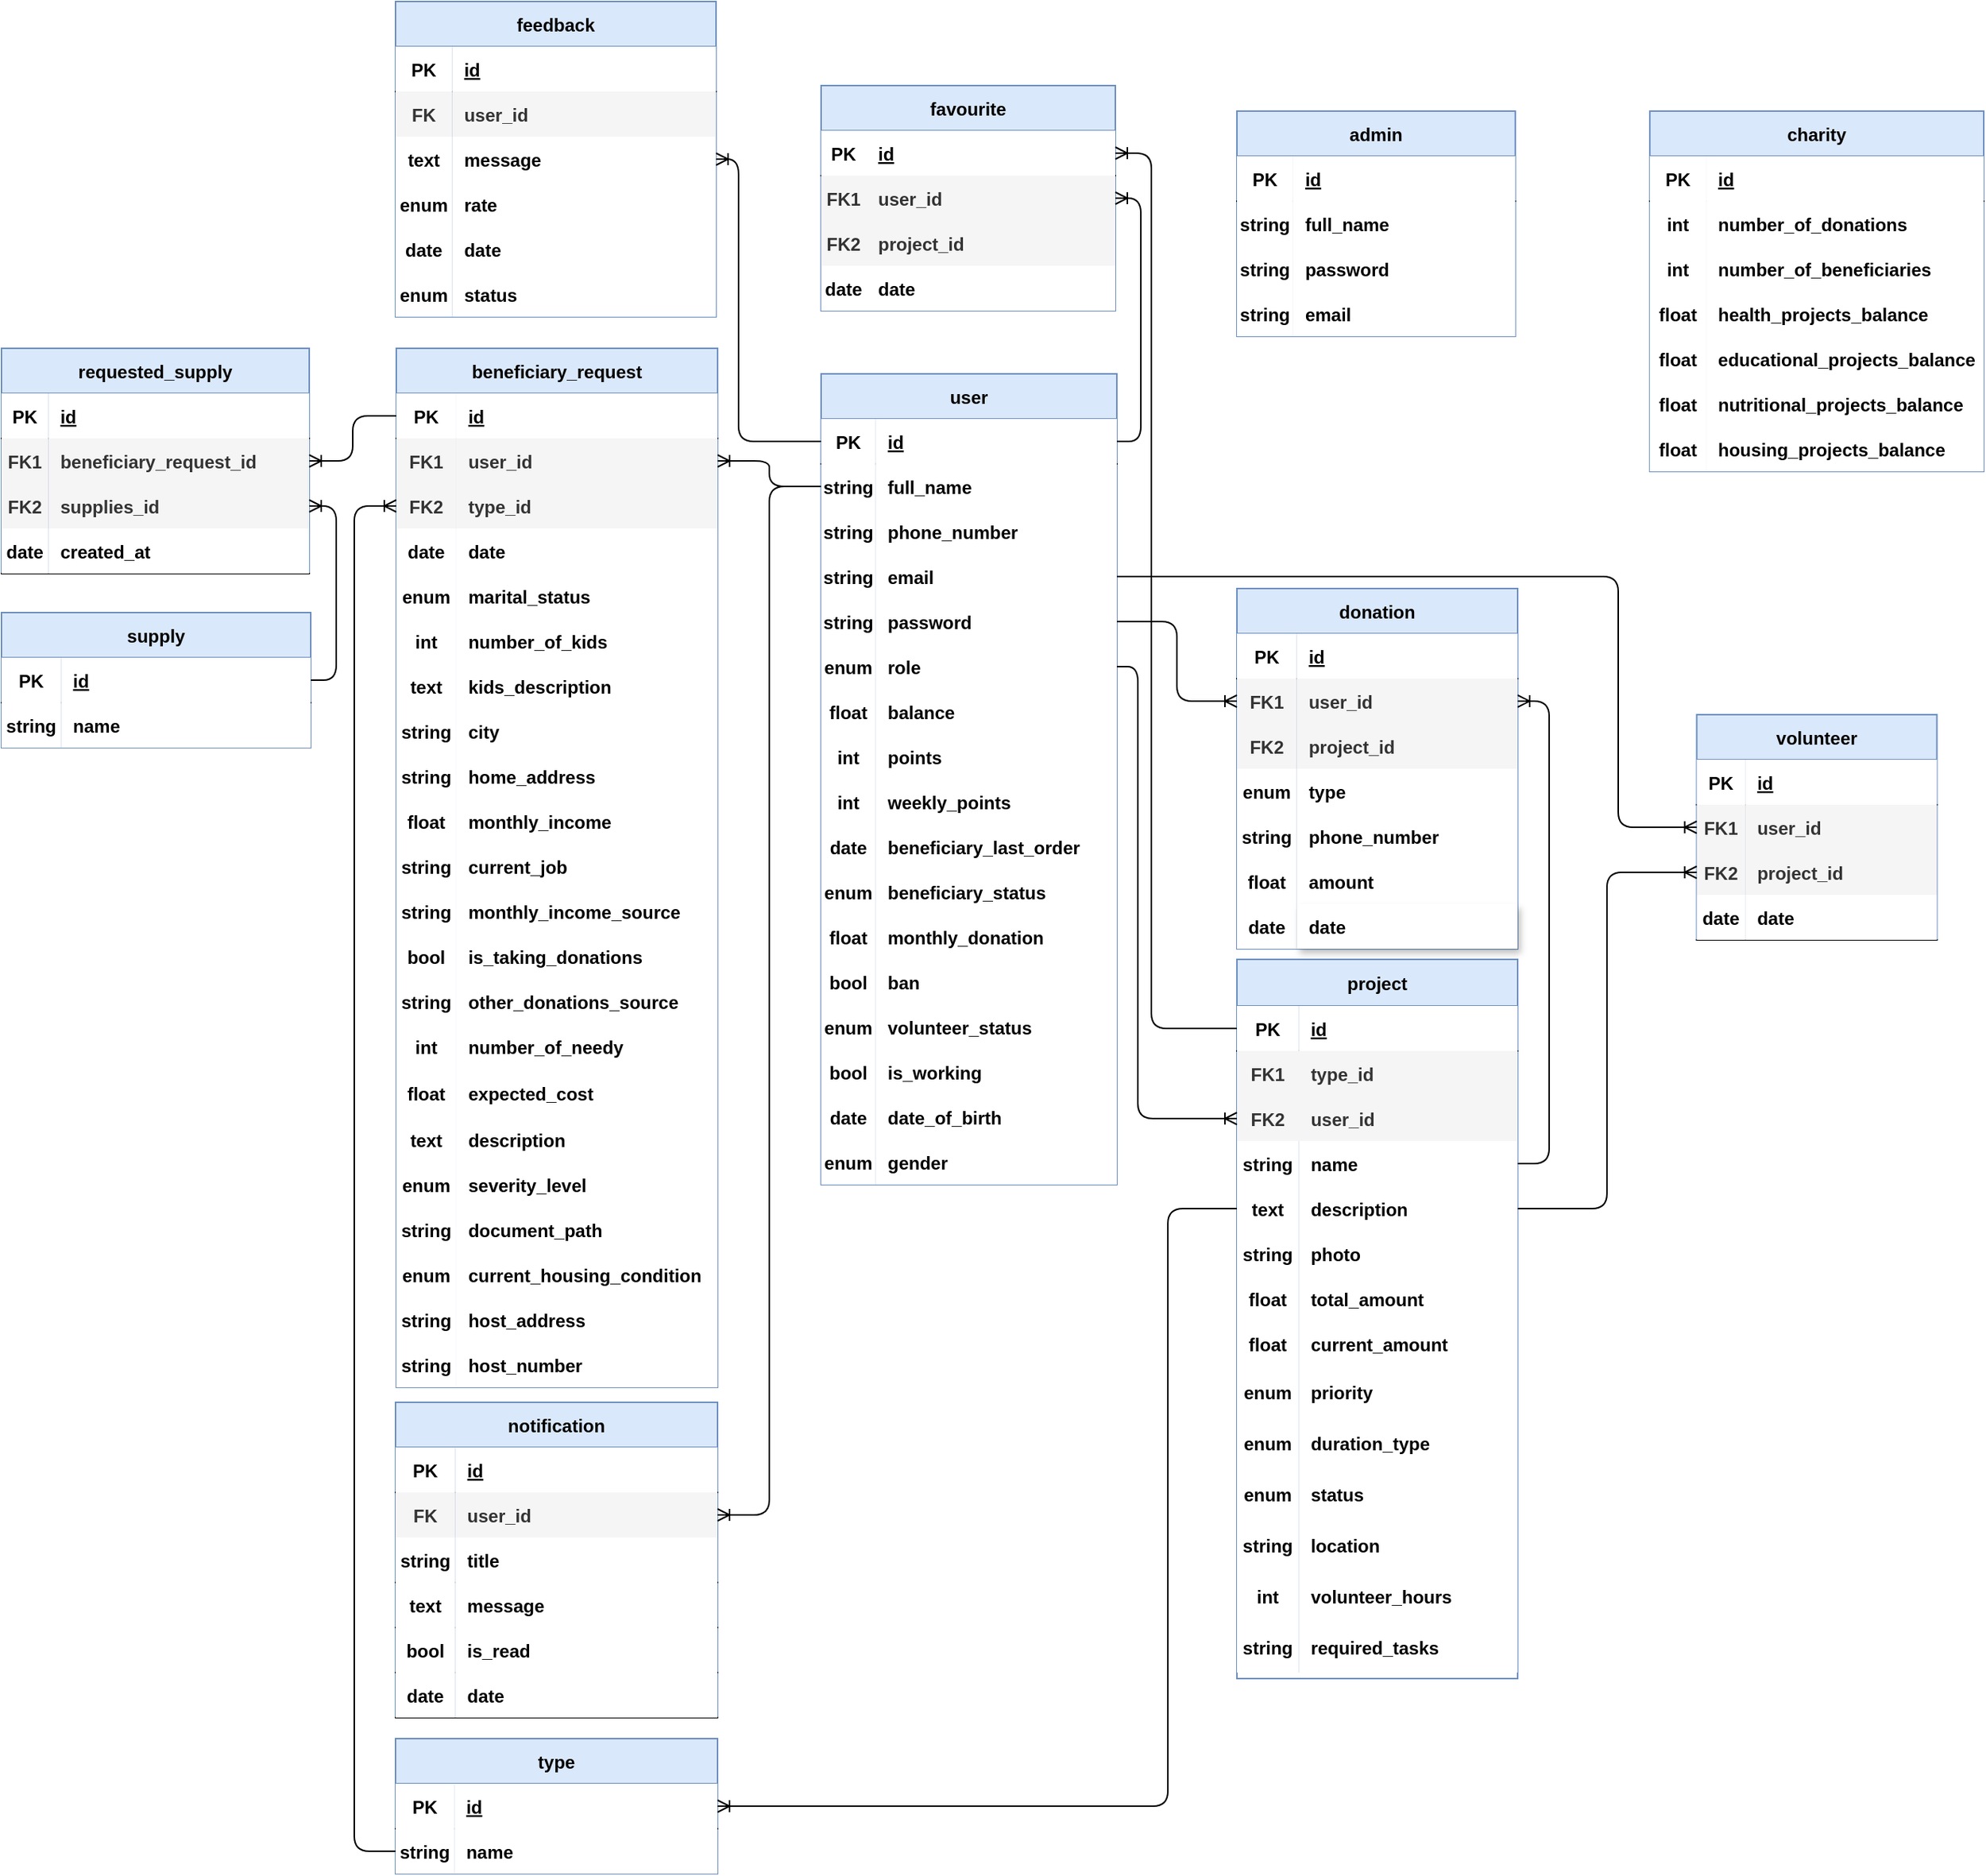 <mxfile version="13.9.9" type="device"><diagram id="UbFoTjYG_0s5f9ssfaiA" name="Page-1"><mxGraphModel dx="2313" dy="1503" grid="0" gridSize="10" guides="1" tooltips="1" connect="1" arrows="1" fold="1" page="1" pageScale="1" pageWidth="850" pageHeight="1100" math="0" shadow="0" extFonts="Permanent Marker^https://fonts.googleapis.com/css?family=Permanent+Marker"><root><mxCell id="0"/><mxCell id="1" parent="0"/><mxCell id="MLanxdlLYyReFKxxTcGU-134" value="admin" style="shape=table;startSize=30;container=1;collapsible=1;childLayout=tableLayout;fixedRows=1;rowLines=0;fontStyle=1;align=center;resizeLast=1;strokeColor=#6c8ebf;fillColor=#dae8fc;" parent="1" vertex="1"><mxGeometry x="-573" y="-402" width="185.43" height="150" as="geometry"/></mxCell><mxCell id="MLanxdlLYyReFKxxTcGU-135" value="" style="shape=partialRectangle;collapsible=0;dropTarget=0;pointerEvents=0;fillColor=none;top=0;left=0;bottom=1;right=0;points=[[0,0.5],[1,0.5]];portConstraint=eastwest;fontStyle=1" parent="MLanxdlLYyReFKxxTcGU-134" vertex="1"><mxGeometry y="30" width="185.43" height="30" as="geometry"/></mxCell><mxCell id="MLanxdlLYyReFKxxTcGU-136" value="PK" style="shape=partialRectangle;connectable=0;top=0;left=0;bottom=0;right=0;fontStyle=1;overflow=hidden;" parent="MLanxdlLYyReFKxxTcGU-135" vertex="1"><mxGeometry width="37.456" height="30" as="geometry"/></mxCell><mxCell id="MLanxdlLYyReFKxxTcGU-137" value="id" style="shape=partialRectangle;connectable=0;top=0;left=0;bottom=0;right=0;align=left;spacingLeft=6;fontStyle=5;overflow=hidden;" parent="MLanxdlLYyReFKxxTcGU-135" vertex="1"><mxGeometry x="37.456" width="147.974" height="30" as="geometry"/></mxCell><mxCell id="MLanxdlLYyReFKxxTcGU-141" value="" style="shape=partialRectangle;collapsible=0;dropTarget=0;pointerEvents=0;fillColor=none;top=0;left=0;bottom=0;right=0;points=[[0,0.5],[1,0.5]];portConstraint=eastwest;fontStyle=1" parent="MLanxdlLYyReFKxxTcGU-134" vertex="1"><mxGeometry y="60" width="185.43" height="30" as="geometry"/></mxCell><mxCell id="MLanxdlLYyReFKxxTcGU-142" value="string" style="shape=partialRectangle;connectable=0;top=0;left=0;bottom=0;right=0;editable=1;overflow=hidden;fontStyle=1" parent="MLanxdlLYyReFKxxTcGU-141" vertex="1"><mxGeometry width="37.456" height="30" as="geometry"/></mxCell><mxCell id="MLanxdlLYyReFKxxTcGU-143" value="full_name" style="shape=partialRectangle;connectable=0;top=0;left=0;bottom=0;right=0;align=left;spacingLeft=6;overflow=hidden;fontStyle=1" parent="MLanxdlLYyReFKxxTcGU-141" vertex="1"><mxGeometry x="37.456" width="147.974" height="30" as="geometry"/></mxCell><mxCell id="MLanxdlLYyReFKxxTcGU-144" value="" style="shape=partialRectangle;collapsible=0;dropTarget=0;pointerEvents=0;fillColor=none;top=0;left=0;bottom=0;right=0;points=[[0,0.5],[1,0.5]];portConstraint=eastwest;fontStyle=1" parent="MLanxdlLYyReFKxxTcGU-134" vertex="1"><mxGeometry y="90" width="185.43" height="30" as="geometry"/></mxCell><mxCell id="MLanxdlLYyReFKxxTcGU-145" value="string" style="shape=partialRectangle;connectable=0;top=0;left=0;bottom=0;right=0;editable=1;overflow=hidden;fontStyle=1" parent="MLanxdlLYyReFKxxTcGU-144" vertex="1"><mxGeometry width="37.456" height="30" as="geometry"/></mxCell><mxCell id="MLanxdlLYyReFKxxTcGU-146" value="password" style="shape=partialRectangle;connectable=0;top=0;left=0;bottom=0;right=0;align=left;spacingLeft=6;overflow=hidden;fontStyle=1" parent="MLanxdlLYyReFKxxTcGU-144" vertex="1"><mxGeometry x="37.456" width="147.974" height="30" as="geometry"/></mxCell><mxCell id="dkRPGl3O-1germZ5Z3Q1-51" value="" style="shape=partialRectangle;collapsible=0;dropTarget=0;pointerEvents=0;fillColor=none;top=0;left=0;bottom=0;right=0;points=[[0,0.5],[1,0.5]];portConstraint=eastwest;fontStyle=1" parent="MLanxdlLYyReFKxxTcGU-134" vertex="1"><mxGeometry y="120" width="185.43" height="30" as="geometry"/></mxCell><mxCell id="dkRPGl3O-1germZ5Z3Q1-52" value="string" style="shape=partialRectangle;connectable=0;top=0;left=0;bottom=0;right=0;editable=1;overflow=hidden;fontStyle=1" parent="dkRPGl3O-1germZ5Z3Q1-51" vertex="1"><mxGeometry width="37.456" height="30" as="geometry"/></mxCell><mxCell id="dkRPGl3O-1germZ5Z3Q1-53" value="email" style="shape=partialRectangle;connectable=0;top=0;left=0;bottom=0;right=0;align=left;spacingLeft=6;overflow=hidden;fontStyle=1" parent="dkRPGl3O-1germZ5Z3Q1-51" vertex="1"><mxGeometry x="37.456" width="147.974" height="30" as="geometry"/></mxCell><mxCell id="dkRPGl3O-1germZ5Z3Q1-1" value="user" style="shape=table;startSize=30;container=1;collapsible=1;childLayout=tableLayout;fixedRows=1;rowLines=0;fontStyle=1;align=center;resizeLast=1;strokeColor=#6c8ebf;fillColor=#dae8fc;" parent="1" vertex="1"><mxGeometry x="-850" y="-227" width="197" height="540" as="geometry"/></mxCell><mxCell id="dkRPGl3O-1germZ5Z3Q1-2" value="" style="shape=partialRectangle;collapsible=0;dropTarget=0;pointerEvents=0;fillColor=none;top=0;left=0;bottom=1;right=0;points=[[0,0.5],[1,0.5]];portConstraint=eastwest;fontStyle=1" parent="dkRPGl3O-1germZ5Z3Q1-1" vertex="1"><mxGeometry y="30" width="197" height="30" as="geometry"/></mxCell><mxCell id="dkRPGl3O-1germZ5Z3Q1-3" value="PK" style="shape=partialRectangle;connectable=0;top=0;left=0;bottom=0;right=0;fontStyle=1;overflow=hidden;" parent="dkRPGl3O-1germZ5Z3Q1-2" vertex="1"><mxGeometry width="36.38" height="30" as="geometry"/></mxCell><mxCell id="dkRPGl3O-1germZ5Z3Q1-4" value="id" style="shape=partialRectangle;connectable=0;top=0;left=0;bottom=0;right=0;align=left;spacingLeft=6;fontStyle=5;overflow=hidden;" parent="dkRPGl3O-1germZ5Z3Q1-2" vertex="1"><mxGeometry x="36.38" width="160.62" height="30" as="geometry"/></mxCell><mxCell id="dkRPGl3O-1germZ5Z3Q1-5" value="" style="shape=partialRectangle;collapsible=0;dropTarget=0;pointerEvents=0;fillColor=none;top=0;left=0;bottom=0;right=0;points=[[0,0.5],[1,0.5]];portConstraint=eastwest;fontStyle=1" parent="dkRPGl3O-1germZ5Z3Q1-1" vertex="1"><mxGeometry y="60" width="197" height="30" as="geometry"/></mxCell><mxCell id="dkRPGl3O-1germZ5Z3Q1-6" value="string" style="shape=partialRectangle;connectable=0;top=0;left=0;bottom=0;right=0;editable=1;overflow=hidden;fontStyle=1" parent="dkRPGl3O-1germZ5Z3Q1-5" vertex="1"><mxGeometry width="36.38" height="30" as="geometry"/></mxCell><mxCell id="dkRPGl3O-1germZ5Z3Q1-7" value="full_name" style="shape=partialRectangle;connectable=0;top=0;left=0;bottom=0;right=0;align=left;spacingLeft=6;overflow=hidden;fontStyle=1" parent="dkRPGl3O-1germZ5Z3Q1-5" vertex="1"><mxGeometry x="36.38" width="160.62" height="30" as="geometry"/></mxCell><mxCell id="dkRPGl3O-1germZ5Z3Q1-8" value="" style="shape=partialRectangle;collapsible=0;dropTarget=0;pointerEvents=0;fillColor=none;top=0;left=0;bottom=0;right=0;points=[[0,0.5],[1,0.5]];portConstraint=eastwest;fontStyle=1" parent="dkRPGl3O-1germZ5Z3Q1-1" vertex="1"><mxGeometry y="90" width="197" height="30" as="geometry"/></mxCell><mxCell id="dkRPGl3O-1germZ5Z3Q1-9" value="string" style="shape=partialRectangle;connectable=0;top=0;left=0;bottom=0;right=0;editable=1;overflow=hidden;fontStyle=1" parent="dkRPGl3O-1germZ5Z3Q1-8" vertex="1"><mxGeometry width="36.38" height="30" as="geometry"/></mxCell><mxCell id="dkRPGl3O-1germZ5Z3Q1-10" value="phone_number" style="shape=partialRectangle;connectable=0;top=0;left=0;bottom=0;right=0;align=left;spacingLeft=6;overflow=hidden;fontStyle=1" parent="dkRPGl3O-1germZ5Z3Q1-8" vertex="1"><mxGeometry x="36.38" width="160.62" height="30" as="geometry"/></mxCell><mxCell id="dkRPGl3O-1germZ5Z3Q1-11" value="" style="shape=partialRectangle;collapsible=0;dropTarget=0;pointerEvents=0;fillColor=none;top=0;left=0;bottom=0;right=0;points=[[0,0.5],[1,0.5]];portConstraint=eastwest;fontStyle=1" parent="dkRPGl3O-1germZ5Z3Q1-1" vertex="1"><mxGeometry y="120" width="197" height="30" as="geometry"/></mxCell><mxCell id="dkRPGl3O-1germZ5Z3Q1-12" value="string" style="shape=partialRectangle;connectable=0;top=0;left=0;bottom=0;right=0;editable=1;overflow=hidden;fontStyle=1" parent="dkRPGl3O-1germZ5Z3Q1-11" vertex="1"><mxGeometry width="36.38" height="30" as="geometry"/></mxCell><mxCell id="dkRPGl3O-1germZ5Z3Q1-13" value="email" style="shape=partialRectangle;connectable=0;top=0;left=0;bottom=0;right=0;align=left;spacingLeft=6;overflow=hidden;fontStyle=1" parent="dkRPGl3O-1germZ5Z3Q1-11" vertex="1"><mxGeometry x="36.38" width="160.62" height="30" as="geometry"/></mxCell><mxCell id="dkRPGl3O-1germZ5Z3Q1-36" value="" style="shape=partialRectangle;collapsible=0;dropTarget=0;pointerEvents=0;fillColor=none;top=0;left=0;bottom=0;right=0;points=[[0,0.5],[1,0.5]];portConstraint=eastwest;fontStyle=1" parent="dkRPGl3O-1germZ5Z3Q1-1" vertex="1"><mxGeometry y="150" width="197" height="30" as="geometry"/></mxCell><mxCell id="dkRPGl3O-1germZ5Z3Q1-37" value="string" style="shape=partialRectangle;connectable=0;top=0;left=0;bottom=0;right=0;editable=1;overflow=hidden;fontStyle=1" parent="dkRPGl3O-1germZ5Z3Q1-36" vertex="1"><mxGeometry width="36.38" height="30" as="geometry"/></mxCell><mxCell id="dkRPGl3O-1germZ5Z3Q1-38" value="password" style="shape=partialRectangle;connectable=0;top=0;left=0;bottom=0;right=0;align=left;spacingLeft=6;overflow=hidden;fontStyle=1" parent="dkRPGl3O-1germZ5Z3Q1-36" vertex="1"><mxGeometry x="36.38" width="160.62" height="30" as="geometry"/></mxCell><mxCell id="dkRPGl3O-1germZ5Z3Q1-42" value="" style="shape=partialRectangle;collapsible=0;dropTarget=0;pointerEvents=0;fillColor=none;top=0;left=0;bottom=0;right=0;points=[[0,0.5],[1,0.5]];portConstraint=eastwest;fontStyle=1" parent="dkRPGl3O-1germZ5Z3Q1-1" vertex="1"><mxGeometry y="180" width="197" height="30" as="geometry"/></mxCell><mxCell id="dkRPGl3O-1germZ5Z3Q1-43" value="enum" style="shape=partialRectangle;connectable=0;top=0;left=0;bottom=0;right=0;editable=1;overflow=hidden;fontStyle=1" parent="dkRPGl3O-1germZ5Z3Q1-42" vertex="1"><mxGeometry width="36.38" height="30" as="geometry"/></mxCell><mxCell id="dkRPGl3O-1germZ5Z3Q1-44" value="role" style="shape=partialRectangle;connectable=0;top=0;left=0;bottom=0;right=0;align=left;spacingLeft=6;overflow=hidden;fontStyle=1" parent="dkRPGl3O-1germZ5Z3Q1-42" vertex="1"><mxGeometry x="36.38" width="160.62" height="30" as="geometry"/></mxCell><mxCell id="dkRPGl3O-1germZ5Z3Q1-45" value="" style="shape=partialRectangle;collapsible=0;dropTarget=0;pointerEvents=0;fillColor=none;top=0;left=0;bottom=0;right=0;points=[[0,0.5],[1,0.5]];portConstraint=eastwest;fontStyle=1" parent="dkRPGl3O-1germZ5Z3Q1-1" vertex="1"><mxGeometry y="210" width="197" height="30" as="geometry"/></mxCell><mxCell id="dkRPGl3O-1germZ5Z3Q1-46" value="float" style="shape=partialRectangle;connectable=0;top=0;left=0;bottom=0;right=0;editable=1;overflow=hidden;fontStyle=1" parent="dkRPGl3O-1germZ5Z3Q1-45" vertex="1"><mxGeometry width="36.38" height="30" as="geometry"/></mxCell><mxCell id="dkRPGl3O-1germZ5Z3Q1-47" value="balance" style="shape=partialRectangle;connectable=0;top=0;left=0;bottom=0;right=0;align=left;spacingLeft=6;overflow=hidden;fontStyle=1" parent="dkRPGl3O-1germZ5Z3Q1-45" vertex="1"><mxGeometry x="36.38" width="160.62" height="30" as="geometry"/></mxCell><mxCell id="dkRPGl3O-1germZ5Z3Q1-82" value="" style="shape=partialRectangle;collapsible=0;dropTarget=0;pointerEvents=0;fillColor=none;top=0;left=0;bottom=0;right=0;points=[[0,0.5],[1,0.5]];portConstraint=eastwest;fontStyle=1" parent="dkRPGl3O-1germZ5Z3Q1-1" vertex="1"><mxGeometry y="240" width="197" height="30" as="geometry"/></mxCell><mxCell id="dkRPGl3O-1germZ5Z3Q1-83" value="int" style="shape=partialRectangle;connectable=0;top=0;left=0;bottom=0;right=0;editable=1;overflow=hidden;fontStyle=1" parent="dkRPGl3O-1germZ5Z3Q1-82" vertex="1"><mxGeometry width="36.38" height="30" as="geometry"/></mxCell><mxCell id="dkRPGl3O-1germZ5Z3Q1-84" value="points" style="shape=partialRectangle;connectable=0;top=0;left=0;bottom=0;right=0;align=left;spacingLeft=6;overflow=hidden;fontStyle=1" parent="dkRPGl3O-1germZ5Z3Q1-82" vertex="1"><mxGeometry x="36.38" width="160.62" height="30" as="geometry"/></mxCell><mxCell id="IL4FCMmqSY5TPLv70U-q-1" value="" style="shape=partialRectangle;collapsible=0;dropTarget=0;pointerEvents=0;fillColor=none;top=0;left=0;bottom=0;right=0;points=[[0,0.5],[1,0.5]];portConstraint=eastwest;fontStyle=1" parent="dkRPGl3O-1germZ5Z3Q1-1" vertex="1"><mxGeometry y="270" width="197" height="30" as="geometry"/></mxCell><mxCell id="IL4FCMmqSY5TPLv70U-q-2" value="int" style="shape=partialRectangle;connectable=0;top=0;left=0;bottom=0;right=0;editable=1;overflow=hidden;fontStyle=1" parent="IL4FCMmqSY5TPLv70U-q-1" vertex="1"><mxGeometry width="36.38" height="30" as="geometry"/></mxCell><mxCell id="IL4FCMmqSY5TPLv70U-q-3" value="weekly_points" style="shape=partialRectangle;connectable=0;top=0;left=0;bottom=0;right=0;align=left;spacingLeft=6;overflow=hidden;fontStyle=1" parent="IL4FCMmqSY5TPLv70U-q-1" vertex="1"><mxGeometry x="36.38" width="160.62" height="30" as="geometry"/></mxCell><mxCell id="dkRPGl3O-1germZ5Z3Q1-180" value="" style="shape=partialRectangle;collapsible=0;dropTarget=0;pointerEvents=0;fillColor=none;top=0;left=0;bottom=0;right=0;points=[[0,0.5],[1,0.5]];portConstraint=eastwest;fontStyle=1" parent="dkRPGl3O-1germZ5Z3Q1-1" vertex="1"><mxGeometry y="300" width="197" height="30" as="geometry"/></mxCell><mxCell id="dkRPGl3O-1germZ5Z3Q1-181" value="date" style="shape=partialRectangle;connectable=0;top=0;left=0;bottom=0;right=0;editable=1;overflow=hidden;fontStyle=1" parent="dkRPGl3O-1germZ5Z3Q1-180" vertex="1"><mxGeometry width="36.38" height="30" as="geometry"/></mxCell><mxCell id="dkRPGl3O-1germZ5Z3Q1-182" value="beneficiary_last_order" style="shape=partialRectangle;connectable=0;top=0;left=0;bottom=0;right=0;align=left;spacingLeft=6;overflow=hidden;fontStyle=1" parent="dkRPGl3O-1germZ5Z3Q1-180" vertex="1"><mxGeometry x="36.38" width="160.62" height="30" as="geometry"/></mxCell><mxCell id="dkRPGl3O-1germZ5Z3Q1-183" value="" style="shape=partialRectangle;collapsible=0;dropTarget=0;pointerEvents=0;fillColor=none;top=0;left=0;bottom=0;right=0;points=[[0,0.5],[1,0.5]];portConstraint=eastwest;fontStyle=1" parent="dkRPGl3O-1germZ5Z3Q1-1" vertex="1"><mxGeometry y="330" width="197" height="30" as="geometry"/></mxCell><mxCell id="dkRPGl3O-1germZ5Z3Q1-184" value="enum" style="shape=partialRectangle;connectable=0;top=0;left=0;bottom=0;right=0;editable=1;overflow=hidden;fontStyle=1" parent="dkRPGl3O-1germZ5Z3Q1-183" vertex="1"><mxGeometry width="36.38" height="30" as="geometry"/></mxCell><mxCell id="dkRPGl3O-1germZ5Z3Q1-185" value="beneficiary_status" style="shape=partialRectangle;connectable=0;top=0;left=0;bottom=0;right=0;align=left;spacingLeft=6;overflow=hidden;fontStyle=1" parent="dkRPGl3O-1germZ5Z3Q1-183" vertex="1"><mxGeometry x="36.38" width="160.62" height="30" as="geometry"/></mxCell><mxCell id="dkRPGl3O-1germZ5Z3Q1-191" value="" style="shape=partialRectangle;collapsible=0;dropTarget=0;pointerEvents=0;fillColor=none;top=0;left=0;bottom=0;right=0;points=[[0,0.5],[1,0.5]];portConstraint=eastwest;fontStyle=1" parent="dkRPGl3O-1germZ5Z3Q1-1" vertex="1"><mxGeometry y="360" width="197" height="30" as="geometry"/></mxCell><mxCell id="dkRPGl3O-1germZ5Z3Q1-192" value="float" style="shape=partialRectangle;connectable=0;top=0;left=0;bottom=0;right=0;editable=1;overflow=hidden;fontStyle=1" parent="dkRPGl3O-1germZ5Z3Q1-191" vertex="1"><mxGeometry width="36.38" height="30" as="geometry"/></mxCell><mxCell id="dkRPGl3O-1germZ5Z3Q1-193" value="monthly_donation" style="shape=partialRectangle;connectable=0;top=0;left=0;bottom=0;right=0;align=left;spacingLeft=6;overflow=hidden;fontStyle=1" parent="dkRPGl3O-1germZ5Z3Q1-191" vertex="1"><mxGeometry x="36.38" width="160.62" height="30" as="geometry"/></mxCell><mxCell id="dkRPGl3O-1germZ5Z3Q1-211" value="" style="shape=partialRectangle;collapsible=0;dropTarget=0;pointerEvents=0;fillColor=none;top=0;left=0;bottom=0;right=0;points=[[0,0.5],[1,0.5]];portConstraint=eastwest;fontStyle=1" parent="dkRPGl3O-1germZ5Z3Q1-1" vertex="1"><mxGeometry y="390" width="197" height="30" as="geometry"/></mxCell><mxCell id="dkRPGl3O-1germZ5Z3Q1-212" value="bool" style="shape=partialRectangle;connectable=0;top=0;left=0;bottom=0;right=0;editable=1;overflow=hidden;fontStyle=1" parent="dkRPGl3O-1germZ5Z3Q1-211" vertex="1"><mxGeometry width="36.38" height="30" as="geometry"/></mxCell><mxCell id="dkRPGl3O-1germZ5Z3Q1-213" value="ban" style="shape=partialRectangle;connectable=0;top=0;left=0;bottom=0;right=0;align=left;spacingLeft=6;overflow=hidden;fontStyle=1" parent="dkRPGl3O-1germZ5Z3Q1-211" vertex="1"><mxGeometry x="36.38" width="160.62" height="30" as="geometry"/></mxCell><mxCell id="dkRPGl3O-1germZ5Z3Q1-214" value="" style="shape=partialRectangle;collapsible=0;dropTarget=0;pointerEvents=0;fillColor=none;top=0;left=0;bottom=0;right=0;points=[[0,0.5],[1,0.5]];portConstraint=eastwest;fontStyle=1" parent="dkRPGl3O-1germZ5Z3Q1-1" vertex="1"><mxGeometry y="420" width="197" height="30" as="geometry"/></mxCell><mxCell id="dkRPGl3O-1germZ5Z3Q1-215" value="enum" style="shape=partialRectangle;connectable=0;top=0;left=0;bottom=0;right=0;editable=1;overflow=hidden;fontStyle=1" parent="dkRPGl3O-1germZ5Z3Q1-214" vertex="1"><mxGeometry width="36.38" height="30" as="geometry"/></mxCell><mxCell id="dkRPGl3O-1germZ5Z3Q1-216" value="volunteer_status" style="shape=partialRectangle;connectable=0;top=0;left=0;bottom=0;right=0;align=left;spacingLeft=6;overflow=hidden;fontStyle=1" parent="dkRPGl3O-1germZ5Z3Q1-214" vertex="1"><mxGeometry x="36.38" width="160.62" height="30" as="geometry"/></mxCell><mxCell id="ISfXOYA20HP8gzZ6Rumv-1" value="" style="shape=partialRectangle;collapsible=0;dropTarget=0;pointerEvents=0;fillColor=none;top=0;left=0;bottom=0;right=0;points=[[0,0.5],[1,0.5]];portConstraint=eastwest;fontStyle=1" parent="dkRPGl3O-1germZ5Z3Q1-1" vertex="1"><mxGeometry y="450" width="197" height="30" as="geometry"/></mxCell><mxCell id="ISfXOYA20HP8gzZ6Rumv-2" value="bool" style="shape=partialRectangle;connectable=0;top=0;left=0;bottom=0;right=0;editable=1;overflow=hidden;fontStyle=1" parent="ISfXOYA20HP8gzZ6Rumv-1" vertex="1"><mxGeometry width="36.38" height="30" as="geometry"/></mxCell><mxCell id="ISfXOYA20HP8gzZ6Rumv-3" value="is_working" style="shape=partialRectangle;connectable=0;top=0;left=0;bottom=0;right=0;align=left;spacingLeft=6;overflow=hidden;fontStyle=1" parent="ISfXOYA20HP8gzZ6Rumv-1" vertex="1"><mxGeometry x="36.38" width="160.62" height="30" as="geometry"/></mxCell><mxCell id="rXwko_qcyflh4aMmcqer-34" value="" style="shape=partialRectangle;collapsible=0;dropTarget=0;pointerEvents=0;fillColor=none;top=0;left=0;bottom=0;right=0;points=[[0,0.5],[1,0.5]];portConstraint=eastwest;fontStyle=1" parent="dkRPGl3O-1germZ5Z3Q1-1" vertex="1"><mxGeometry y="480" width="197" height="30" as="geometry"/></mxCell><mxCell id="rXwko_qcyflh4aMmcqer-35" value="date" style="shape=partialRectangle;connectable=0;top=0;left=0;bottom=0;right=0;editable=1;overflow=hidden;fontStyle=1" parent="rXwko_qcyflh4aMmcqer-34" vertex="1"><mxGeometry width="36.38" height="30" as="geometry"/></mxCell><mxCell id="rXwko_qcyflh4aMmcqer-36" value="date_of_birth" style="shape=partialRectangle;connectable=0;top=0;left=0;bottom=0;right=0;align=left;spacingLeft=6;overflow=hidden;fontStyle=1" parent="rXwko_qcyflh4aMmcqer-34" vertex="1"><mxGeometry x="36.38" width="160.62" height="30" as="geometry"/></mxCell><mxCell id="rXwko_qcyflh4aMmcqer-37" value="" style="shape=partialRectangle;collapsible=0;dropTarget=0;pointerEvents=0;fillColor=none;top=0;left=0;bottom=0;right=0;points=[[0,0.5],[1,0.5]];portConstraint=eastwest;fontStyle=1" parent="dkRPGl3O-1germZ5Z3Q1-1" vertex="1"><mxGeometry y="510" width="197" height="30" as="geometry"/></mxCell><mxCell id="rXwko_qcyflh4aMmcqer-38" value="enum" style="shape=partialRectangle;connectable=0;top=0;left=0;bottom=0;right=0;editable=1;overflow=hidden;fontStyle=1" parent="rXwko_qcyflh4aMmcqer-37" vertex="1"><mxGeometry width="36.38" height="30" as="geometry"/></mxCell><mxCell id="rXwko_qcyflh4aMmcqer-39" value="gender" style="shape=partialRectangle;connectable=0;top=0;left=0;bottom=0;right=0;align=left;spacingLeft=6;overflow=hidden;fontStyle=1" parent="rXwko_qcyflh4aMmcqer-37" vertex="1"><mxGeometry x="36.38" width="160.62" height="30" as="geometry"/></mxCell><mxCell id="dkRPGl3O-1germZ5Z3Q1-57" value="project" style="shape=table;startSize=31;container=1;collapsible=1;childLayout=tableLayout;fixedRows=1;rowLines=0;fontStyle=1;align=center;resizeLast=1;strokeColor=#6c8ebf;fillColor=#dae8fc;" parent="1" vertex="1"><mxGeometry x="-573" y="163" width="187" height="479" as="geometry"/></mxCell><mxCell id="dkRPGl3O-1germZ5Z3Q1-58" value="" style="shape=partialRectangle;collapsible=0;dropTarget=0;pointerEvents=0;fillColor=none;top=0;left=0;bottom=1;right=0;points=[[0,0.5],[1,0.5]];portConstraint=eastwest;fontStyle=1" parent="dkRPGl3O-1germZ5Z3Q1-57" vertex="1"><mxGeometry y="31" width="187" height="30" as="geometry"/></mxCell><mxCell id="dkRPGl3O-1germZ5Z3Q1-59" value="PK" style="shape=partialRectangle;connectable=0;top=0;left=0;bottom=0;right=0;fontStyle=1;overflow=hidden;" parent="dkRPGl3O-1germZ5Z3Q1-58" vertex="1"><mxGeometry width="41.196" height="30" as="geometry"/></mxCell><mxCell id="dkRPGl3O-1germZ5Z3Q1-60" value="id" style="shape=partialRectangle;connectable=0;top=0;left=0;bottom=0;right=0;align=left;spacingLeft=6;fontStyle=5;overflow=hidden;" parent="dkRPGl3O-1germZ5Z3Q1-58" vertex="1"><mxGeometry x="41.196" width="145.804" height="30" as="geometry"/></mxCell><mxCell id="j2tNhTR13Lu4jxoH2cTi-44" value="" style="shape=partialRectangle;collapsible=0;dropTarget=0;pointerEvents=0;fillColor=#f5f5f5;top=0;left=0;bottom=0;right=0;points=[[0,0.5],[1,0.5]];portConstraint=eastwest;fontStyle=1;strokeColor=#666666;fontColor=#333333;" parent="dkRPGl3O-1germZ5Z3Q1-57" vertex="1"><mxGeometry y="61" width="187" height="30" as="geometry"/></mxCell><mxCell id="j2tNhTR13Lu4jxoH2cTi-45" value="FK1" style="shape=partialRectangle;connectable=0;top=0;left=0;bottom=0;right=0;editable=1;overflow=hidden;fontStyle=1;fillColor=#f5f5f5;strokeColor=#666666;fontColor=#333333;" parent="j2tNhTR13Lu4jxoH2cTi-44" vertex="1"><mxGeometry width="41.196" height="30" as="geometry"/></mxCell><mxCell id="j2tNhTR13Lu4jxoH2cTi-46" value="type_id" style="shape=partialRectangle;connectable=0;top=0;left=0;bottom=0;right=0;align=left;spacingLeft=6;overflow=hidden;fontStyle=1;fillColor=#f5f5f5;strokeColor=#666666;fontColor=#333333;" parent="j2tNhTR13Lu4jxoH2cTi-44" vertex="1"><mxGeometry x="41.196" width="145.804" height="30" as="geometry"/></mxCell><mxCell id="j2tNhTR13Lu4jxoH2cTi-87" value="" style="shape=partialRectangle;collapsible=0;dropTarget=0;pointerEvents=0;fillColor=#f5f5f5;top=0;left=0;bottom=0;right=0;points=[[0,0.5],[1,0.5]];portConstraint=eastwest;fontStyle=1;strokeColor=#666666;fontColor=#333333;" parent="dkRPGl3O-1germZ5Z3Q1-57" vertex="1"><mxGeometry y="91" width="187" height="30" as="geometry"/></mxCell><mxCell id="j2tNhTR13Lu4jxoH2cTi-88" value="FK2" style="shape=partialRectangle;connectable=0;top=0;left=0;bottom=0;right=0;editable=1;overflow=hidden;fontStyle=1;fillColor=#f5f5f5;strokeColor=#666666;fontColor=#333333;" parent="j2tNhTR13Lu4jxoH2cTi-87" vertex="1"><mxGeometry width="41.196" height="30" as="geometry"/></mxCell><mxCell id="j2tNhTR13Lu4jxoH2cTi-89" value="user_id" style="shape=partialRectangle;connectable=0;top=0;left=0;bottom=0;right=0;align=left;spacingLeft=6;overflow=hidden;fontStyle=1;fillColor=#f5f5f5;strokeColor=#666666;fontColor=#333333;" parent="j2tNhTR13Lu4jxoH2cTi-87" vertex="1"><mxGeometry x="41.196" width="145.804" height="30" as="geometry"/></mxCell><mxCell id="dkRPGl3O-1germZ5Z3Q1-61" value="" style="shape=partialRectangle;collapsible=0;dropTarget=0;pointerEvents=0;fillColor=none;top=0;left=0;bottom=0;right=0;points=[[0,0.5],[1,0.5]];portConstraint=eastwest;fontStyle=1" parent="dkRPGl3O-1germZ5Z3Q1-57" vertex="1"><mxGeometry y="121" width="187" height="30" as="geometry"/></mxCell><mxCell id="dkRPGl3O-1germZ5Z3Q1-62" value="string" style="shape=partialRectangle;connectable=0;top=0;left=0;bottom=0;right=0;editable=1;overflow=hidden;fontStyle=1" parent="dkRPGl3O-1germZ5Z3Q1-61" vertex="1"><mxGeometry width="41.196" height="30" as="geometry"/></mxCell><mxCell id="dkRPGl3O-1germZ5Z3Q1-63" value="name" style="shape=partialRectangle;connectable=0;top=0;left=0;bottom=0;right=0;align=left;spacingLeft=6;overflow=hidden;fontStyle=1" parent="dkRPGl3O-1germZ5Z3Q1-61" vertex="1"><mxGeometry x="41.196" width="145.804" height="30" as="geometry"/></mxCell><mxCell id="dkRPGl3O-1germZ5Z3Q1-64" value="" style="shape=partialRectangle;collapsible=0;dropTarget=0;pointerEvents=0;fillColor=none;top=0;left=0;bottom=0;right=0;points=[[0,0.5],[1,0.5]];portConstraint=eastwest;fontStyle=1" parent="dkRPGl3O-1germZ5Z3Q1-57" vertex="1"><mxGeometry y="151" width="187" height="30" as="geometry"/></mxCell><mxCell id="dkRPGl3O-1germZ5Z3Q1-65" value="text" style="shape=partialRectangle;connectable=0;top=0;left=0;bottom=0;right=0;editable=1;overflow=hidden;fontStyle=1" parent="dkRPGl3O-1germZ5Z3Q1-64" vertex="1"><mxGeometry width="41.196" height="30" as="geometry"/></mxCell><mxCell id="dkRPGl3O-1germZ5Z3Q1-66" value="description" style="shape=partialRectangle;connectable=0;top=0;left=0;bottom=0;right=0;align=left;spacingLeft=6;overflow=hidden;fontStyle=1" parent="dkRPGl3O-1germZ5Z3Q1-64" vertex="1"><mxGeometry x="41.196" width="145.804" height="30" as="geometry"/></mxCell><mxCell id="dkRPGl3O-1germZ5Z3Q1-67" value="" style="shape=partialRectangle;collapsible=0;dropTarget=0;pointerEvents=0;fillColor=none;top=0;left=0;bottom=0;right=0;points=[[0,0.5],[1,0.5]];portConstraint=eastwest;fontStyle=1" parent="dkRPGl3O-1germZ5Z3Q1-57" vertex="1"><mxGeometry y="181" width="187" height="30" as="geometry"/></mxCell><mxCell id="dkRPGl3O-1germZ5Z3Q1-68" value="string" style="shape=partialRectangle;connectable=0;top=0;left=0;bottom=0;right=0;editable=1;overflow=hidden;fontStyle=1" parent="dkRPGl3O-1germZ5Z3Q1-67" vertex="1"><mxGeometry width="41.196" height="30" as="geometry"/></mxCell><mxCell id="dkRPGl3O-1germZ5Z3Q1-69" value="photo" style="shape=partialRectangle;connectable=0;top=0;left=0;bottom=0;right=0;align=left;spacingLeft=6;overflow=hidden;fontStyle=1" parent="dkRPGl3O-1germZ5Z3Q1-67" vertex="1"><mxGeometry x="41.196" width="145.804" height="30" as="geometry"/></mxCell><mxCell id="dkRPGl3O-1germZ5Z3Q1-73" value="" style="shape=partialRectangle;collapsible=0;dropTarget=0;pointerEvents=0;fillColor=none;top=0;left=0;bottom=0;right=0;points=[[0,0.5],[1,0.5]];portConstraint=eastwest;fontStyle=1" parent="dkRPGl3O-1germZ5Z3Q1-57" vertex="1"><mxGeometry y="211" width="187" height="30" as="geometry"/></mxCell><mxCell id="dkRPGl3O-1germZ5Z3Q1-74" value="float" style="shape=partialRectangle;connectable=0;top=0;left=0;bottom=0;right=0;editable=1;overflow=hidden;fontStyle=1" parent="dkRPGl3O-1germZ5Z3Q1-73" vertex="1"><mxGeometry width="41.196" height="30" as="geometry"/></mxCell><mxCell id="dkRPGl3O-1germZ5Z3Q1-75" value="total_amount" style="shape=partialRectangle;connectable=0;top=0;left=0;bottom=0;right=0;align=left;spacingLeft=6;overflow=hidden;fontStyle=1" parent="dkRPGl3O-1germZ5Z3Q1-73" vertex="1"><mxGeometry x="41.196" width="145.804" height="30" as="geometry"/></mxCell><mxCell id="dkRPGl3O-1germZ5Z3Q1-76" value="" style="shape=partialRectangle;collapsible=0;dropTarget=0;pointerEvents=0;fillColor=none;top=0;left=0;bottom=0;right=0;points=[[0,0.5],[1,0.5]];portConstraint=eastwest;fontStyle=1" parent="dkRPGl3O-1germZ5Z3Q1-57" vertex="1"><mxGeometry y="241" width="187" height="30" as="geometry"/></mxCell><mxCell id="dkRPGl3O-1germZ5Z3Q1-77" value="float" style="shape=partialRectangle;connectable=0;top=0;left=0;bottom=0;right=0;editable=1;overflow=hidden;fontStyle=1" parent="dkRPGl3O-1germZ5Z3Q1-76" vertex="1"><mxGeometry width="41.196" height="30" as="geometry"/></mxCell><mxCell id="dkRPGl3O-1germZ5Z3Q1-78" value="current_amount" style="shape=partialRectangle;connectable=0;top=0;left=0;bottom=0;right=0;align=left;spacingLeft=6;overflow=hidden;fontStyle=1" parent="dkRPGl3O-1germZ5Z3Q1-76" vertex="1"><mxGeometry x="41.196" width="145.804" height="30" as="geometry"/></mxCell><mxCell id="dkRPGl3O-1germZ5Z3Q1-188" value="" style="shape=partialRectangle;collapsible=0;dropTarget=0;pointerEvents=0;fillColor=none;top=0;left=0;bottom=0;right=0;points=[[0,0.5],[1,0.5]];portConstraint=eastwest;fontStyle=1" parent="dkRPGl3O-1germZ5Z3Q1-57" vertex="1"><mxGeometry y="271" width="187" height="34" as="geometry"/></mxCell><mxCell id="dkRPGl3O-1germZ5Z3Q1-189" value="enum" style="shape=partialRectangle;connectable=0;top=0;left=0;bottom=0;right=0;editable=1;overflow=hidden;fontStyle=1" parent="dkRPGl3O-1germZ5Z3Q1-188" vertex="1"><mxGeometry width="41.196" height="34" as="geometry"/></mxCell><mxCell id="dkRPGl3O-1germZ5Z3Q1-190" value="priority" style="shape=partialRectangle;connectable=0;top=0;left=0;bottom=0;right=0;align=left;spacingLeft=6;overflow=hidden;fontStyle=1" parent="dkRPGl3O-1germZ5Z3Q1-188" vertex="1"><mxGeometry x="41.196" width="145.804" height="34" as="geometry"/></mxCell><mxCell id="ISfXOYA20HP8gzZ6Rumv-7" value="" style="shape=partialRectangle;collapsible=0;dropTarget=0;pointerEvents=0;fillColor=none;top=0;left=0;bottom=0;right=0;points=[[0,0.5],[1,0.5]];portConstraint=eastwest;fontStyle=1" parent="dkRPGl3O-1germZ5Z3Q1-57" vertex="1"><mxGeometry y="305" width="187" height="34" as="geometry"/></mxCell><mxCell id="ISfXOYA20HP8gzZ6Rumv-8" value="enum" style="shape=partialRectangle;connectable=0;top=0;left=0;bottom=0;right=0;editable=1;overflow=hidden;fontStyle=1" parent="ISfXOYA20HP8gzZ6Rumv-7" vertex="1"><mxGeometry width="41.196" height="34" as="geometry"/></mxCell><mxCell id="ISfXOYA20HP8gzZ6Rumv-9" value="duration_type" style="shape=partialRectangle;connectable=0;top=0;left=0;bottom=0;right=0;align=left;spacingLeft=6;overflow=hidden;fontStyle=1" parent="ISfXOYA20HP8gzZ6Rumv-7" vertex="1"><mxGeometry x="41.196" width="145.804" height="34" as="geometry"/></mxCell><mxCell id="ISfXOYA20HP8gzZ6Rumv-10" value="" style="shape=partialRectangle;collapsible=0;dropTarget=0;pointerEvents=0;fillColor=none;top=0;left=0;bottom=0;right=0;points=[[0,0.5],[1,0.5]];portConstraint=eastwest;fontStyle=1" parent="dkRPGl3O-1germZ5Z3Q1-57" vertex="1"><mxGeometry y="339" width="187" height="34" as="geometry"/></mxCell><mxCell id="ISfXOYA20HP8gzZ6Rumv-11" value="enum" style="shape=partialRectangle;connectable=0;top=0;left=0;bottom=0;right=0;editable=1;overflow=hidden;fontStyle=1" parent="ISfXOYA20HP8gzZ6Rumv-10" vertex="1"><mxGeometry width="41.196" height="34" as="geometry"/></mxCell><mxCell id="ISfXOYA20HP8gzZ6Rumv-12" value="status" style="shape=partialRectangle;connectable=0;top=0;left=0;bottom=0;right=0;align=left;spacingLeft=6;overflow=hidden;fontStyle=1" parent="ISfXOYA20HP8gzZ6Rumv-10" vertex="1"><mxGeometry x="41.196" width="145.804" height="34" as="geometry"/></mxCell><mxCell id="27BgMEZU46PU26epLzNx-1" value="" style="shape=partialRectangle;collapsible=0;dropTarget=0;pointerEvents=0;fillColor=none;top=0;left=0;bottom=0;right=0;points=[[0,0.5],[1,0.5]];portConstraint=eastwest;fontStyle=1" parent="dkRPGl3O-1germZ5Z3Q1-57" vertex="1"><mxGeometry y="373" width="187" height="34" as="geometry"/></mxCell><mxCell id="27BgMEZU46PU26epLzNx-2" value="string" style="shape=partialRectangle;connectable=0;top=0;left=0;bottom=0;right=0;editable=1;overflow=hidden;fontStyle=1" parent="27BgMEZU46PU26epLzNx-1" vertex="1"><mxGeometry width="41.196" height="34" as="geometry"/></mxCell><mxCell id="27BgMEZU46PU26epLzNx-3" value="location" style="shape=partialRectangle;connectable=0;top=0;left=0;bottom=0;right=0;align=left;spacingLeft=6;overflow=hidden;fontStyle=1" parent="27BgMEZU46PU26epLzNx-1" vertex="1"><mxGeometry x="41.196" width="145.804" height="34" as="geometry"/></mxCell><mxCell id="27BgMEZU46PU26epLzNx-4" value="" style="shape=partialRectangle;collapsible=0;dropTarget=0;pointerEvents=0;fillColor=none;top=0;left=0;bottom=0;right=0;points=[[0,0.5],[1,0.5]];portConstraint=eastwest;fontStyle=1" parent="dkRPGl3O-1germZ5Z3Q1-57" vertex="1"><mxGeometry y="407" width="187" height="34" as="geometry"/></mxCell><mxCell id="27BgMEZU46PU26epLzNx-5" value="int" style="shape=partialRectangle;connectable=0;top=0;left=0;bottom=0;right=0;editable=1;overflow=hidden;fontStyle=1" parent="27BgMEZU46PU26epLzNx-4" vertex="1"><mxGeometry width="41.196" height="34" as="geometry"/></mxCell><mxCell id="27BgMEZU46PU26epLzNx-6" value="volunteer_hours" style="shape=partialRectangle;connectable=0;top=0;left=0;bottom=0;right=0;align=left;spacingLeft=6;overflow=hidden;fontStyle=1" parent="27BgMEZU46PU26epLzNx-4" vertex="1"><mxGeometry x="41.196" width="145.804" height="34" as="geometry"/></mxCell><mxCell id="27BgMEZU46PU26epLzNx-7" value="" style="shape=partialRectangle;collapsible=0;dropTarget=0;pointerEvents=0;fillColor=none;top=0;left=0;bottom=0;right=0;points=[[0,0.5],[1,0.5]];portConstraint=eastwest;fontStyle=1" parent="dkRPGl3O-1germZ5Z3Q1-57" vertex="1"><mxGeometry y="441" width="187" height="34" as="geometry"/></mxCell><mxCell id="27BgMEZU46PU26epLzNx-8" value="string" style="shape=partialRectangle;connectable=0;top=0;left=0;bottom=0;right=0;editable=1;overflow=hidden;fontStyle=1" parent="27BgMEZU46PU26epLzNx-7" vertex="1"><mxGeometry width="41.196" height="34" as="geometry"/></mxCell><mxCell id="27BgMEZU46PU26epLzNx-9" value="required_tasks" style="shape=partialRectangle;connectable=0;top=0;left=0;bottom=0;right=0;align=left;spacingLeft=6;overflow=hidden;fontStyle=1" parent="27BgMEZU46PU26epLzNx-7" vertex="1"><mxGeometry x="41.196" width="145.804" height="34" as="geometry"/></mxCell><mxCell id="dkRPGl3O-1germZ5Z3Q1-85" value="type" style="shape=table;startSize=30;container=1;collapsible=1;childLayout=tableLayout;fixedRows=1;rowLines=0;fontStyle=1;align=center;resizeLast=1;strokeColor=#6c8ebf;fillColor=#dae8fc;" parent="1" vertex="1"><mxGeometry x="-1133.5" y="682" width="214.5" height="90" as="geometry"/></mxCell><mxCell id="dkRPGl3O-1germZ5Z3Q1-86" value="" style="shape=partialRectangle;collapsible=0;dropTarget=0;pointerEvents=0;fillColor=none;top=0;left=0;bottom=1;right=0;points=[[0,0.5],[1,0.5]];portConstraint=eastwest;fontStyle=1" parent="dkRPGl3O-1germZ5Z3Q1-85" vertex="1"><mxGeometry y="30" width="214.5" height="30" as="geometry"/></mxCell><mxCell id="dkRPGl3O-1germZ5Z3Q1-87" value="PK" style="shape=partialRectangle;connectable=0;top=0;left=0;bottom=0;right=0;fontStyle=1;overflow=hidden;" parent="dkRPGl3O-1germZ5Z3Q1-86" vertex="1"><mxGeometry width="39.101" height="30" as="geometry"/></mxCell><mxCell id="dkRPGl3O-1germZ5Z3Q1-88" value="id" style="shape=partialRectangle;connectable=0;top=0;left=0;bottom=0;right=0;align=left;spacingLeft=6;fontStyle=5;overflow=hidden;" parent="dkRPGl3O-1germZ5Z3Q1-86" vertex="1"><mxGeometry x="39.101" width="175.399" height="30" as="geometry"/></mxCell><mxCell id="dkRPGl3O-1germZ5Z3Q1-89" value="" style="shape=partialRectangle;collapsible=0;dropTarget=0;pointerEvents=0;fillColor=none;top=0;left=0;bottom=0;right=0;points=[[0,0.5],[1,0.5]];portConstraint=eastwest;fontStyle=1" parent="dkRPGl3O-1germZ5Z3Q1-85" vertex="1"><mxGeometry y="60" width="214.5" height="30" as="geometry"/></mxCell><mxCell id="dkRPGl3O-1germZ5Z3Q1-90" value="string" style="shape=partialRectangle;connectable=0;top=0;left=0;bottom=0;right=0;editable=1;overflow=hidden;fontStyle=1" parent="dkRPGl3O-1germZ5Z3Q1-89" vertex="1"><mxGeometry width="39.101" height="30" as="geometry"/></mxCell><mxCell id="dkRPGl3O-1germZ5Z3Q1-91" value="name" style="shape=partialRectangle;connectable=0;top=0;left=0;bottom=0;right=0;align=left;spacingLeft=6;overflow=hidden;fontStyle=1" parent="dkRPGl3O-1germZ5Z3Q1-89" vertex="1"><mxGeometry x="39.101" width="175.399" height="30" as="geometry"/></mxCell><mxCell id="dkRPGl3O-1germZ5Z3Q1-121" value="" style="edgeStyle=elbowEdgeStyle;fontSize=12;html=1;endArrow=ERoneToMany;exitX=0;exitY=0.5;exitDx=0;exitDy=0;entryX=1;entryY=0.5;entryDx=0;entryDy=0;fontStyle=1" parent="1" source="dkRPGl3O-1germZ5Z3Q1-64" target="dkRPGl3O-1germZ5Z3Q1-86" edge="1"><mxGeometry width="100" height="100" relative="1" as="geometry"><mxPoint x="-456" y="700" as="sourcePoint"/><mxPoint x="-683" y="633" as="targetPoint"/><Array as="points"><mxPoint x="-619" y="499"/></Array></mxGeometry></mxCell><mxCell id="dkRPGl3O-1germZ5Z3Q1-122" value="donation" style="shape=table;startSize=30;container=1;collapsible=1;childLayout=tableLayout;fixedRows=1;rowLines=0;fontStyle=1;align=center;resizeLast=1;strokeColor=#6c8ebf;fillColor=#dae8fc;" parent="1" vertex="1"><mxGeometry x="-573" y="-84" width="187" height="240" as="geometry"/></mxCell><mxCell id="dkRPGl3O-1germZ5Z3Q1-123" value="" style="shape=partialRectangle;collapsible=0;dropTarget=0;pointerEvents=0;fillColor=none;top=0;left=0;bottom=1;right=0;points=[[0,0.5],[1,0.5]];portConstraint=eastwest;fontStyle=1" parent="dkRPGl3O-1germZ5Z3Q1-122" vertex="1"><mxGeometry y="30" width="187" height="30" as="geometry"/></mxCell><mxCell id="dkRPGl3O-1germZ5Z3Q1-124" value="PK" style="shape=partialRectangle;connectable=0;top=0;left=0;bottom=0;right=0;fontStyle=1;overflow=hidden;" parent="dkRPGl3O-1germZ5Z3Q1-123" vertex="1"><mxGeometry width="39.82" height="30" as="geometry"/></mxCell><mxCell id="dkRPGl3O-1germZ5Z3Q1-125" value="id" style="shape=partialRectangle;connectable=0;top=0;left=0;bottom=0;right=0;align=left;spacingLeft=6;fontStyle=5;overflow=hidden;" parent="dkRPGl3O-1germZ5Z3Q1-123" vertex="1"><mxGeometry x="39.82" width="147.18" height="30" as="geometry"/></mxCell><mxCell id="dkRPGl3O-1germZ5Z3Q1-126" value="" style="shape=partialRectangle;collapsible=0;dropTarget=0;pointerEvents=0;fillColor=none;top=0;left=0;bottom=0;right=0;points=[[0,0.5],[1,0.5]];portConstraint=eastwest;fontStyle=1" parent="dkRPGl3O-1germZ5Z3Q1-122" vertex="1"><mxGeometry y="60" width="187" height="30" as="geometry"/></mxCell><mxCell id="dkRPGl3O-1germZ5Z3Q1-127" value="FK1" style="shape=partialRectangle;connectable=0;top=0;left=0;bottom=0;right=0;editable=1;overflow=hidden;fillColor=#f5f5f5;strokeColor=#666666;fontColor=#333333;fontStyle=1" parent="dkRPGl3O-1germZ5Z3Q1-126" vertex="1"><mxGeometry width="39.82" height="30" as="geometry"/></mxCell><mxCell id="dkRPGl3O-1germZ5Z3Q1-128" value="user_id" style="shape=partialRectangle;connectable=0;top=0;left=0;bottom=0;right=0;align=left;spacingLeft=6;overflow=hidden;fontStyle=1;fillColor=#f5f5f5;strokeColor=#666666;fontColor=#333333;" parent="dkRPGl3O-1germZ5Z3Q1-126" vertex="1"><mxGeometry x="39.82" width="147.18" height="30" as="geometry"/></mxCell><mxCell id="dkRPGl3O-1germZ5Z3Q1-129" value="" style="shape=partialRectangle;collapsible=0;dropTarget=0;pointerEvents=0;fillColor=none;top=0;left=0;bottom=0;right=0;points=[[0,0.5],[1,0.5]];portConstraint=eastwest;fontStyle=1" parent="dkRPGl3O-1germZ5Z3Q1-122" vertex="1"><mxGeometry y="90" width="187" height="30" as="geometry"/></mxCell><mxCell id="dkRPGl3O-1germZ5Z3Q1-130" value="FK2" style="shape=partialRectangle;connectable=0;top=0;left=0;bottom=0;right=0;editable=1;overflow=hidden;fillColor=#f5f5f5;strokeColor=#666666;fontColor=#333333;fontStyle=1" parent="dkRPGl3O-1germZ5Z3Q1-129" vertex="1"><mxGeometry width="39.82" height="30" as="geometry"/></mxCell><mxCell id="dkRPGl3O-1germZ5Z3Q1-131" value="project_id" style="shape=partialRectangle;connectable=0;top=0;left=0;bottom=0;right=0;align=left;spacingLeft=6;overflow=hidden;fontStyle=1;fillColor=#f5f5f5;strokeColor=#666666;fontColor=#333333;" parent="dkRPGl3O-1germZ5Z3Q1-129" vertex="1"><mxGeometry x="39.82" width="147.18" height="30" as="geometry"/></mxCell><mxCell id="dkRPGl3O-1germZ5Z3Q1-132" value="" style="shape=partialRectangle;collapsible=0;dropTarget=0;pointerEvents=0;fillColor=none;top=0;left=0;bottom=0;right=0;points=[[0,0.5],[1,0.5]];portConstraint=eastwest;fontStyle=1" parent="dkRPGl3O-1germZ5Z3Q1-122" vertex="1"><mxGeometry y="120" width="187" height="30" as="geometry"/></mxCell><mxCell id="dkRPGl3O-1germZ5Z3Q1-133" value="enum" style="shape=partialRectangle;connectable=0;top=0;left=0;bottom=0;right=0;editable=1;overflow=hidden;fontStyle=1" parent="dkRPGl3O-1germZ5Z3Q1-132" vertex="1"><mxGeometry width="39.82" height="30" as="geometry"/></mxCell><mxCell id="dkRPGl3O-1germZ5Z3Q1-134" value="type" style="shape=partialRectangle;connectable=0;top=0;left=0;bottom=0;right=0;align=left;spacingLeft=6;overflow=hidden;fontStyle=1" parent="dkRPGl3O-1germZ5Z3Q1-132" vertex="1"><mxGeometry x="39.82" width="147.18" height="30" as="geometry"/></mxCell><mxCell id="kzSgtwkvNZSAmxMLH7t--1" value="" style="shape=partialRectangle;collapsible=0;dropTarget=0;pointerEvents=0;fillColor=none;top=0;left=0;bottom=0;right=0;points=[[0,0.5],[1,0.5]];portConstraint=eastwest;fontStyle=1" parent="dkRPGl3O-1germZ5Z3Q1-122" vertex="1"><mxGeometry y="150" width="187" height="30" as="geometry"/></mxCell><mxCell id="kzSgtwkvNZSAmxMLH7t--2" value="string" style="shape=partialRectangle;connectable=0;top=0;left=0;bottom=0;right=0;editable=1;overflow=hidden;fontStyle=1" parent="kzSgtwkvNZSAmxMLH7t--1" vertex="1"><mxGeometry width="39.82" height="30" as="geometry"/></mxCell><mxCell id="kzSgtwkvNZSAmxMLH7t--3" value="phone_number" style="shape=partialRectangle;connectable=0;top=0;left=0;bottom=0;right=0;align=left;spacingLeft=6;overflow=hidden;fontStyle=1" parent="kzSgtwkvNZSAmxMLH7t--1" vertex="1"><mxGeometry x="39.82" width="147.18" height="30" as="geometry"/></mxCell><mxCell id="skn-QcWlwvElXY_aTMRq-5" value="" style="shape=partialRectangle;collapsible=0;dropTarget=0;pointerEvents=0;fillColor=none;top=0;left=0;bottom=0;right=0;points=[[0,0.5],[1,0.5]];portConstraint=eastwest;fontStyle=1" parent="dkRPGl3O-1germZ5Z3Q1-122" vertex="1"><mxGeometry y="180" width="187" height="30" as="geometry"/></mxCell><mxCell id="skn-QcWlwvElXY_aTMRq-6" value="float" style="shape=partialRectangle;connectable=0;top=0;left=0;bottom=0;right=0;editable=1;overflow=hidden;fontStyle=1" parent="skn-QcWlwvElXY_aTMRq-5" vertex="1"><mxGeometry width="39.82" height="30" as="geometry"/></mxCell><mxCell id="skn-QcWlwvElXY_aTMRq-7" value="amount" style="shape=partialRectangle;connectable=0;top=0;left=0;bottom=0;right=0;align=left;spacingLeft=6;overflow=hidden;fontStyle=1" parent="skn-QcWlwvElXY_aTMRq-5" vertex="1"><mxGeometry x="39.82" width="147.18" height="30" as="geometry"/></mxCell><mxCell id="dkRPGl3O-1germZ5Z3Q1-165" value="" style="shape=partialRectangle;collapsible=0;dropTarget=0;pointerEvents=0;fillColor=none;top=0;left=0;bottom=0;right=0;points=[[0,0.5],[1,0.5]];portConstraint=eastwest;fontStyle=1" parent="dkRPGl3O-1germZ5Z3Q1-122" vertex="1"><mxGeometry y="210" width="187" height="30" as="geometry"/></mxCell><mxCell id="dkRPGl3O-1germZ5Z3Q1-166" value="date" style="shape=partialRectangle;connectable=0;top=0;left=0;bottom=0;right=0;editable=1;overflow=hidden;fontStyle=1" parent="dkRPGl3O-1germZ5Z3Q1-165" vertex="1"><mxGeometry width="39.82" height="30" as="geometry"/></mxCell><mxCell id="dkRPGl3O-1germZ5Z3Q1-167" value="date" style="shape=partialRectangle;connectable=0;top=0;left=0;bottom=0;right=0;align=left;spacingLeft=6;overflow=hidden;fontStyle=1;shadow=1;" parent="dkRPGl3O-1germZ5Z3Q1-165" vertex="1"><mxGeometry x="39.82" width="147.18" height="30" as="geometry"/></mxCell><mxCell id="dkRPGl3O-1germZ5Z3Q1-135" value="" style="edgeStyle=elbowEdgeStyle;fontSize=12;html=1;endArrow=ERoneToMany;exitX=1;exitY=0.5;exitDx=0;exitDy=0;entryX=1;entryY=0.5;entryDx=0;entryDy=0;fontStyle=1" parent="1" source="dkRPGl3O-1germZ5Z3Q1-61" target="dkRPGl3O-1germZ5Z3Q1-126" edge="1"><mxGeometry width="100" height="100" relative="1" as="geometry"><mxPoint x="-288" y="682" as="sourcePoint"/><mxPoint x="-320" y="-11" as="targetPoint"/><Array as="points"><mxPoint x="-365" y="125"/></Array></mxGeometry></mxCell><mxCell id="dkRPGl3O-1germZ5Z3Q1-136" value="" style="edgeStyle=elbowEdgeStyle;fontSize=12;html=1;endArrow=ERoneToMany;exitX=1;exitY=0.5;exitDx=0;exitDy=0;entryX=0;entryY=0.5;entryDx=0;entryDy=0;fontStyle=1" parent="1" source="dkRPGl3O-1germZ5Z3Q1-36" target="dkRPGl3O-1germZ5Z3Q1-126" edge="1"><mxGeometry width="100" height="100" relative="1" as="geometry"><mxPoint x="-288" y="682" as="sourcePoint"/><mxPoint x="-398" y="66" as="targetPoint"/></mxGeometry></mxCell><mxCell id="dkRPGl3O-1germZ5Z3Q1-137" value="favourite" style="shape=table;startSize=30;container=1;collapsible=1;childLayout=tableLayout;fixedRows=1;rowLines=0;fontStyle=1;align=center;resizeLast=1;strokeColor=#6c8ebf;fillColor=#dae8fc;" parent="1" vertex="1"><mxGeometry x="-850" y="-419" width="196" height="150" as="geometry"/></mxCell><mxCell id="dkRPGl3O-1germZ5Z3Q1-138" value="" style="shape=partialRectangle;collapsible=0;dropTarget=0;pointerEvents=0;fillColor=none;top=0;left=0;bottom=1;right=0;points=[[0,0.5],[1,0.5]];portConstraint=eastwest;fontStyle=1" parent="dkRPGl3O-1germZ5Z3Q1-137" vertex="1"><mxGeometry y="30" width="196" height="30" as="geometry"/></mxCell><mxCell id="dkRPGl3O-1germZ5Z3Q1-139" value="PK" style="shape=partialRectangle;connectable=0;top=0;left=0;bottom=0;right=0;fontStyle=1;overflow=hidden;" parent="dkRPGl3O-1germZ5Z3Q1-138" vertex="1"><mxGeometry width="30" height="30" as="geometry"/></mxCell><mxCell id="dkRPGl3O-1germZ5Z3Q1-140" value="id" style="shape=partialRectangle;connectable=0;top=0;left=0;bottom=0;right=0;align=left;spacingLeft=6;fontStyle=5;overflow=hidden;" parent="dkRPGl3O-1germZ5Z3Q1-138" vertex="1"><mxGeometry x="30" width="166" height="30" as="geometry"/></mxCell><mxCell id="dkRPGl3O-1germZ5Z3Q1-141" value="" style="shape=partialRectangle;collapsible=0;dropTarget=0;pointerEvents=0;fillColor=none;top=0;left=0;bottom=0;right=0;points=[[0,0.5],[1,0.5]];portConstraint=eastwest;fontStyle=1" parent="dkRPGl3O-1germZ5Z3Q1-137" vertex="1"><mxGeometry y="60" width="196" height="30" as="geometry"/></mxCell><mxCell id="dkRPGl3O-1germZ5Z3Q1-142" value="FK1" style="shape=partialRectangle;connectable=0;top=0;left=0;bottom=0;right=0;editable=1;overflow=hidden;fillColor=#f5f5f5;strokeColor=#666666;fontColor=#333333;fontStyle=1" parent="dkRPGl3O-1germZ5Z3Q1-141" vertex="1"><mxGeometry width="30" height="30" as="geometry"/></mxCell><mxCell id="dkRPGl3O-1germZ5Z3Q1-143" value="user_id" style="shape=partialRectangle;connectable=0;top=0;left=0;bottom=0;right=0;align=left;spacingLeft=6;overflow=hidden;fontStyle=1;fillColor=#f5f5f5;strokeColor=#666666;fontColor=#333333;" parent="dkRPGl3O-1germZ5Z3Q1-141" vertex="1"><mxGeometry x="30" width="166" height="30" as="geometry"/></mxCell><mxCell id="dkRPGl3O-1germZ5Z3Q1-144" value="" style="shape=partialRectangle;collapsible=0;dropTarget=0;pointerEvents=0;fillColor=none;top=0;left=0;bottom=0;right=0;points=[[0,0.5],[1,0.5]];portConstraint=eastwest;fontStyle=1" parent="dkRPGl3O-1germZ5Z3Q1-137" vertex="1"><mxGeometry y="90" width="196" height="30" as="geometry"/></mxCell><mxCell id="dkRPGl3O-1germZ5Z3Q1-145" value="FK2" style="shape=partialRectangle;connectable=0;top=0;left=0;bottom=0;right=0;editable=1;overflow=hidden;fillColor=#f5f5f5;strokeColor=#666666;fontColor=#333333;fontStyle=1" parent="dkRPGl3O-1germZ5Z3Q1-144" vertex="1"><mxGeometry width="30" height="30" as="geometry"/></mxCell><mxCell id="dkRPGl3O-1germZ5Z3Q1-146" value="project_id" style="shape=partialRectangle;connectable=0;top=0;left=0;bottom=0;right=0;align=left;spacingLeft=6;overflow=hidden;fontStyle=1;fillColor=#f5f5f5;strokeColor=#666666;fontColor=#333333;" parent="dkRPGl3O-1germZ5Z3Q1-144" vertex="1"><mxGeometry x="30" width="166" height="30" as="geometry"/></mxCell><mxCell id="skn-QcWlwvElXY_aTMRq-14" value="" style="shape=partialRectangle;collapsible=0;dropTarget=0;pointerEvents=0;fillColor=none;top=0;left=0;bottom=0;right=0;points=[[0,0.5],[1,0.5]];portConstraint=eastwest;fontStyle=1" parent="dkRPGl3O-1germZ5Z3Q1-137" vertex="1"><mxGeometry y="120" width="196" height="30" as="geometry"/></mxCell><mxCell id="skn-QcWlwvElXY_aTMRq-15" value="date" style="shape=partialRectangle;connectable=0;top=0;left=0;bottom=0;right=0;editable=1;overflow=hidden;fontStyle=1" parent="skn-QcWlwvElXY_aTMRq-14" vertex="1"><mxGeometry width="30" height="30" as="geometry"/></mxCell><mxCell id="skn-QcWlwvElXY_aTMRq-16" value="date" style="shape=partialRectangle;connectable=0;top=0;left=0;bottom=0;right=0;align=left;spacingLeft=6;overflow=hidden;fontStyle=1;" parent="skn-QcWlwvElXY_aTMRq-14" vertex="1"><mxGeometry x="30" width="166" height="30" as="geometry"/></mxCell><mxCell id="dkRPGl3O-1germZ5Z3Q1-150" value="" style="edgeStyle=elbowEdgeStyle;fontSize=12;html=1;endArrow=ERoneToMany;exitX=1;exitY=0.5;exitDx=0;exitDy=0;entryX=1;entryY=0.5;entryDx=0;entryDy=0;fontStyle=1" parent="1" source="dkRPGl3O-1germZ5Z3Q1-2" target="dkRPGl3O-1germZ5Z3Q1-141" edge="1"><mxGeometry width="100" height="100" relative="1" as="geometry"><mxPoint x="-540" y="164" as="sourcePoint"/><mxPoint x="-372" y="41" as="targetPoint"/><Array as="points"><mxPoint x="-637" y="-256"/></Array></mxGeometry></mxCell><mxCell id="dkRPGl3O-1germZ5Z3Q1-151" value="" style="edgeStyle=elbowEdgeStyle;fontSize=12;html=1;endArrow=ERoneToMany;exitX=0;exitY=0.5;exitDx=0;exitDy=0;entryX=1;entryY=0.5;entryDx=0;entryDy=0;fontStyle=1" parent="1" source="dkRPGl3O-1germZ5Z3Q1-58" target="dkRPGl3O-1germZ5Z3Q1-138" edge="1"><mxGeometry width="100" height="100" relative="1" as="geometry"><mxPoint x="-540" y="185" as="sourcePoint"/><mxPoint x="-440" y="85" as="targetPoint"/><Array as="points"><mxPoint x="-630" y="-21"/></Array></mxGeometry></mxCell><mxCell id="dkRPGl3O-1germZ5Z3Q1-152" value="notification" style="shape=table;startSize=30;container=1;collapsible=1;childLayout=tableLayout;fixedRows=1;rowLines=0;fontStyle=1;align=center;resizeLast=1;strokeColor=#6c8ebf;fillColor=#dae8fc;" parent="1" vertex="1"><mxGeometry x="-1133.5" y="458" width="214.5" height="210" as="geometry"/></mxCell><mxCell id="dkRPGl3O-1germZ5Z3Q1-153" value="" style="shape=partialRectangle;collapsible=0;dropTarget=0;pointerEvents=0;fillColor=none;top=0;left=0;bottom=1;right=0;points=[[0,0.5],[1,0.5]];portConstraint=eastwest;fontStyle=1" parent="dkRPGl3O-1germZ5Z3Q1-152" vertex="1"><mxGeometry y="30" width="214.5" height="30" as="geometry"/></mxCell><mxCell id="dkRPGl3O-1germZ5Z3Q1-154" value="PK" style="shape=partialRectangle;connectable=0;top=0;left=0;bottom=0;right=0;fontStyle=1;overflow=hidden;" parent="dkRPGl3O-1germZ5Z3Q1-153" vertex="1"><mxGeometry width="39.789" height="30" as="geometry"/></mxCell><mxCell id="dkRPGl3O-1germZ5Z3Q1-155" value="id" style="shape=partialRectangle;connectable=0;top=0;left=0;bottom=0;right=0;align=left;spacingLeft=6;fontStyle=5;overflow=hidden;" parent="dkRPGl3O-1germZ5Z3Q1-153" vertex="1"><mxGeometry x="39.789" width="174.711" height="30" as="geometry"/></mxCell><mxCell id="dkRPGl3O-1germZ5Z3Q1-156" value="" style="shape=partialRectangle;collapsible=0;dropTarget=0;pointerEvents=0;fillColor=none;top=0;left=0;bottom=0;right=0;points=[[0,0.5],[1,0.5]];portConstraint=eastwest;fontStyle=1" parent="dkRPGl3O-1germZ5Z3Q1-152" vertex="1"><mxGeometry y="60" width="214.5" height="30" as="geometry"/></mxCell><mxCell id="dkRPGl3O-1germZ5Z3Q1-157" value="FK" style="shape=partialRectangle;connectable=0;top=0;left=0;bottom=0;right=0;editable=1;overflow=hidden;fillColor=#f5f5f5;strokeColor=#666666;fontColor=#333333;fontStyle=1" parent="dkRPGl3O-1germZ5Z3Q1-156" vertex="1"><mxGeometry width="39.789" height="30" as="geometry"/></mxCell><mxCell id="dkRPGl3O-1germZ5Z3Q1-158" value="user_id" style="shape=partialRectangle;connectable=0;top=0;left=0;bottom=0;right=0;align=left;spacingLeft=6;overflow=hidden;fontStyle=1;fillColor=#f5f5f5;strokeColor=#666666;fontColor=#333333;" parent="dkRPGl3O-1germZ5Z3Q1-156" vertex="1"><mxGeometry x="39.789" width="174.711" height="30" as="geometry"/></mxCell><mxCell id="j2tNhTR13Lu4jxoH2cTi-92" value="" style="shape=partialRectangle;collapsible=0;dropTarget=0;pointerEvents=0;fillColor=none;top=0;left=0;bottom=1;right=0;points=[[0,0.5],[1,0.5]];portConstraint=eastwest;fontStyle=1" parent="dkRPGl3O-1germZ5Z3Q1-152" vertex="1"><mxGeometry y="90" width="214.5" height="30" as="geometry"/></mxCell><mxCell id="j2tNhTR13Lu4jxoH2cTi-93" value="string" style="shape=partialRectangle;connectable=0;top=0;left=0;bottom=0;right=0;fontStyle=1;overflow=hidden;" parent="j2tNhTR13Lu4jxoH2cTi-92" vertex="1"><mxGeometry width="39.789" height="30" as="geometry"/></mxCell><mxCell id="j2tNhTR13Lu4jxoH2cTi-94" value="title" style="shape=partialRectangle;connectable=0;top=0;left=0;bottom=0;right=0;align=left;spacingLeft=6;fontStyle=1;overflow=hidden;" parent="j2tNhTR13Lu4jxoH2cTi-92" vertex="1"><mxGeometry x="39.789" width="174.711" height="30" as="geometry"/></mxCell><mxCell id="dkRPGl3O-1germZ5Z3Q1-162" value="" style="shape=partialRectangle;collapsible=0;dropTarget=0;pointerEvents=0;fillColor=none;top=0;left=0;bottom=1;right=0;points=[[0,0.5],[1,0.5]];portConstraint=eastwest;fontStyle=1" parent="dkRPGl3O-1germZ5Z3Q1-152" vertex="1"><mxGeometry y="120" width="214.5" height="30" as="geometry"/></mxCell><mxCell id="dkRPGl3O-1germZ5Z3Q1-163" value="text" style="shape=partialRectangle;connectable=0;top=0;left=0;bottom=0;right=0;fontStyle=1;overflow=hidden;" parent="dkRPGl3O-1germZ5Z3Q1-162" vertex="1"><mxGeometry width="39.789" height="30" as="geometry"/></mxCell><mxCell id="dkRPGl3O-1germZ5Z3Q1-164" value="message" style="shape=partialRectangle;connectable=0;top=0;left=0;bottom=0;right=0;align=left;spacingLeft=6;fontStyle=1;overflow=hidden;" parent="dkRPGl3O-1germZ5Z3Q1-162" vertex="1"><mxGeometry x="39.789" width="174.711" height="30" as="geometry"/></mxCell><mxCell id="skn-QcWlwvElXY_aTMRq-2" value="" style="shape=partialRectangle;collapsible=0;dropTarget=0;pointerEvents=0;fillColor=none;top=0;left=0;bottom=1;right=0;points=[[0,0.5],[1,0.5]];portConstraint=eastwest;fontStyle=1" parent="dkRPGl3O-1germZ5Z3Q1-152" vertex="1"><mxGeometry y="150" width="214.5" height="30" as="geometry"/></mxCell><mxCell id="skn-QcWlwvElXY_aTMRq-3" value="bool" style="shape=partialRectangle;connectable=0;top=0;left=0;bottom=0;right=0;fontStyle=1;overflow=hidden;" parent="skn-QcWlwvElXY_aTMRq-2" vertex="1"><mxGeometry width="39.789" height="30" as="geometry"/></mxCell><mxCell id="skn-QcWlwvElXY_aTMRq-4" value="is_read" style="shape=partialRectangle;connectable=0;top=0;left=0;bottom=0;right=0;align=left;spacingLeft=6;fontStyle=1;overflow=hidden;" parent="skn-QcWlwvElXY_aTMRq-2" vertex="1"><mxGeometry x="39.789" width="174.711" height="30" as="geometry"/></mxCell><mxCell id="dkRPGl3O-1germZ5Z3Q1-168" value="" style="shape=partialRectangle;collapsible=0;dropTarget=0;pointerEvents=0;fillColor=none;top=0;left=0;bottom=1;right=0;points=[[0,0.5],[1,0.5]];portConstraint=eastwest;fontStyle=1" parent="dkRPGl3O-1germZ5Z3Q1-152" vertex="1"><mxGeometry y="180" width="214.5" height="30" as="geometry"/></mxCell><mxCell id="dkRPGl3O-1germZ5Z3Q1-169" value="date" style="shape=partialRectangle;connectable=0;top=0;left=0;bottom=0;right=0;fontStyle=1;overflow=hidden;" parent="dkRPGl3O-1germZ5Z3Q1-168" vertex="1"><mxGeometry width="39.789" height="30" as="geometry"/></mxCell><mxCell id="dkRPGl3O-1germZ5Z3Q1-170" value="date" style="shape=partialRectangle;connectable=0;top=0;left=0;bottom=0;right=0;align=left;spacingLeft=6;fontStyle=1;overflow=hidden;" parent="dkRPGl3O-1germZ5Z3Q1-168" vertex="1"><mxGeometry x="39.789" width="174.711" height="30" as="geometry"/></mxCell><mxCell id="dkRPGl3O-1germZ5Z3Q1-174" value="" style="edgeStyle=elbowEdgeStyle;fontSize=12;html=1;endArrow=ERoneToMany;exitX=0;exitY=0.5;exitDx=0;exitDy=0;entryX=1;entryY=0.5;entryDx=0;entryDy=0;fontStyle=1" parent="1" source="dkRPGl3O-1germZ5Z3Q1-5" target="dkRPGl3O-1germZ5Z3Q1-156" edge="1"><mxGeometry width="100" height="100" relative="1" as="geometry"><mxPoint x="-565" y="348" as="sourcePoint"/><mxPoint x="-465" y="248" as="targetPoint"/></mxGeometry></mxCell><mxCell id="dkRPGl3O-1germZ5Z3Q1-194" value="volunteer" style="shape=table;startSize=30;container=1;collapsible=1;childLayout=tableLayout;fixedRows=1;rowLines=0;fontStyle=1;align=center;resizeLast=1;strokeColor=#6c8ebf;fillColor=#dae8fc;" parent="1" vertex="1"><mxGeometry x="-266.71" width="160" height="150" as="geometry"/></mxCell><mxCell id="dkRPGl3O-1germZ5Z3Q1-195" value="" style="shape=partialRectangle;collapsible=0;dropTarget=0;pointerEvents=0;fillColor=none;top=0;left=0;bottom=1;right=0;points=[[0,0.5],[1,0.5]];portConstraint=eastwest;fontStyle=1" parent="dkRPGl3O-1germZ5Z3Q1-194" vertex="1"><mxGeometry y="30" width="160" height="30" as="geometry"/></mxCell><mxCell id="dkRPGl3O-1germZ5Z3Q1-196" value="PK" style="shape=partialRectangle;connectable=0;top=0;left=0;bottom=0;right=0;fontStyle=1;overflow=hidden;" parent="dkRPGl3O-1germZ5Z3Q1-195" vertex="1"><mxGeometry width="32.304" height="30" as="geometry"/></mxCell><mxCell id="dkRPGl3O-1germZ5Z3Q1-197" value="id" style="shape=partialRectangle;connectable=0;top=0;left=0;bottom=0;right=0;align=left;spacingLeft=6;fontStyle=5;overflow=hidden;" parent="dkRPGl3O-1germZ5Z3Q1-195" vertex="1"><mxGeometry x="32.304" width="127.696" height="30" as="geometry"/></mxCell><mxCell id="dkRPGl3O-1germZ5Z3Q1-198" value="" style="shape=partialRectangle;collapsible=0;dropTarget=0;pointerEvents=0;fillColor=none;top=0;left=0;bottom=0;right=0;points=[[0,0.5],[1,0.5]];portConstraint=eastwest;fontStyle=1" parent="dkRPGl3O-1germZ5Z3Q1-194" vertex="1"><mxGeometry y="60" width="160" height="30" as="geometry"/></mxCell><mxCell id="dkRPGl3O-1germZ5Z3Q1-199" value="FK1" style="shape=partialRectangle;connectable=0;top=0;left=0;bottom=0;right=0;editable=1;overflow=hidden;fillColor=#f5f5f5;strokeColor=#666666;fontColor=#333333;fontStyle=1" parent="dkRPGl3O-1germZ5Z3Q1-198" vertex="1"><mxGeometry width="32.304" height="30" as="geometry"/></mxCell><mxCell id="dkRPGl3O-1germZ5Z3Q1-200" value="user_id" style="shape=partialRectangle;connectable=0;top=0;left=0;bottom=0;right=0;align=left;spacingLeft=6;overflow=hidden;fontStyle=1;fillColor=#f5f5f5;strokeColor=#666666;fontColor=#333333;" parent="dkRPGl3O-1germZ5Z3Q1-198" vertex="1"><mxGeometry x="32.304" width="127.696" height="30" as="geometry"/></mxCell><mxCell id="dkRPGl3O-1germZ5Z3Q1-201" value="" style="shape=partialRectangle;collapsible=0;dropTarget=0;pointerEvents=0;fillColor=none;top=0;left=0;bottom=0;right=0;points=[[0,0.5],[1,0.5]];portConstraint=eastwest;fontStyle=1" parent="dkRPGl3O-1germZ5Z3Q1-194" vertex="1"><mxGeometry y="90" width="160" height="30" as="geometry"/></mxCell><mxCell id="dkRPGl3O-1germZ5Z3Q1-202" value="FK2" style="shape=partialRectangle;connectable=0;top=0;left=0;bottom=0;right=0;editable=1;overflow=hidden;fillColor=#f5f5f5;strokeColor=#666666;fontColor=#333333;fontStyle=1" parent="dkRPGl3O-1germZ5Z3Q1-201" vertex="1"><mxGeometry width="32.304" height="30" as="geometry"/></mxCell><mxCell id="dkRPGl3O-1germZ5Z3Q1-203" value="project_id" style="shape=partialRectangle;connectable=0;top=0;left=0;bottom=0;right=0;align=left;spacingLeft=6;overflow=hidden;fontStyle=1;fillColor=#f5f5f5;strokeColor=#666666;fontColor=#333333;" parent="dkRPGl3O-1germZ5Z3Q1-201" vertex="1"><mxGeometry x="32.304" width="127.696" height="30" as="geometry"/></mxCell><mxCell id="27BgMEZU46PU26epLzNx-13" value="" style="shape=partialRectangle;collapsible=0;dropTarget=0;pointerEvents=0;fillColor=none;top=0;left=0;bottom=1;right=0;points=[[0,0.5],[1,0.5]];portConstraint=eastwest;fontStyle=1" parent="dkRPGl3O-1germZ5Z3Q1-194" vertex="1"><mxGeometry y="120" width="160" height="30" as="geometry"/></mxCell><mxCell id="27BgMEZU46PU26epLzNx-14" value="date" style="shape=partialRectangle;connectable=0;top=0;left=0;bottom=0;right=0;fontStyle=1;overflow=hidden;" parent="27BgMEZU46PU26epLzNx-13" vertex="1"><mxGeometry width="32.304" height="30" as="geometry"/></mxCell><mxCell id="27BgMEZU46PU26epLzNx-15" value="date" style="shape=partialRectangle;connectable=0;top=0;left=0;bottom=0;right=0;align=left;spacingLeft=6;fontStyle=1;overflow=hidden;" parent="27BgMEZU46PU26epLzNx-13" vertex="1"><mxGeometry x="32.304" width="127.696" height="30" as="geometry"/></mxCell><mxCell id="dkRPGl3O-1germZ5Z3Q1-217" value="feedback" style="shape=table;startSize=30;container=1;collapsible=1;childLayout=tableLayout;fixedRows=1;rowLines=0;fontStyle=1;align=center;resizeLast=1;strokeColor=#6c8ebf;fillColor=#dae8fc;" parent="1" vertex="1"><mxGeometry x="-1133.5" y="-475" width="213.5" height="210" as="geometry"/></mxCell><mxCell id="dkRPGl3O-1germZ5Z3Q1-218" value="" style="shape=partialRectangle;collapsible=0;dropTarget=0;pointerEvents=0;fillColor=none;top=0;left=0;bottom=1;right=0;points=[[0,0.5],[1,0.5]];portConstraint=eastwest;fontStyle=1" parent="dkRPGl3O-1germZ5Z3Q1-217" vertex="1"><mxGeometry y="30" width="213.5" height="30" as="geometry"/></mxCell><mxCell id="dkRPGl3O-1germZ5Z3Q1-219" value="PK" style="shape=partialRectangle;connectable=0;top=0;left=0;bottom=0;right=0;fontStyle=1;overflow=hidden;" parent="dkRPGl3O-1germZ5Z3Q1-218" vertex="1"><mxGeometry width="37.725" height="30" as="geometry"/></mxCell><mxCell id="dkRPGl3O-1germZ5Z3Q1-220" value="id" style="shape=partialRectangle;connectable=0;top=0;left=0;bottom=0;right=0;align=left;spacingLeft=6;fontStyle=5;overflow=hidden;" parent="dkRPGl3O-1germZ5Z3Q1-218" vertex="1"><mxGeometry x="37.725" width="175.775" height="30" as="geometry"/></mxCell><mxCell id="dkRPGl3O-1germZ5Z3Q1-221" value="" style="shape=partialRectangle;collapsible=0;dropTarget=0;pointerEvents=0;fillColor=none;top=0;left=0;bottom=0;right=0;points=[[0,0.5],[1,0.5]];portConstraint=eastwest;fontStyle=1" parent="dkRPGl3O-1germZ5Z3Q1-217" vertex="1"><mxGeometry y="60" width="213.5" height="30" as="geometry"/></mxCell><mxCell id="dkRPGl3O-1germZ5Z3Q1-222" value="FK" style="shape=partialRectangle;connectable=0;top=0;left=0;bottom=0;right=0;editable=1;overflow=hidden;fillColor=#f5f5f5;strokeColor=#666666;fontColor=#333333;fontStyle=1" parent="dkRPGl3O-1germZ5Z3Q1-221" vertex="1"><mxGeometry width="37.725" height="30" as="geometry"/></mxCell><mxCell id="dkRPGl3O-1germZ5Z3Q1-223" value="user_id" style="shape=partialRectangle;connectable=0;top=0;left=0;bottom=0;right=0;align=left;spacingLeft=6;overflow=hidden;fontStyle=1;fillColor=#f5f5f5;strokeColor=#666666;fontColor=#333333;" parent="dkRPGl3O-1germZ5Z3Q1-221" vertex="1"><mxGeometry x="37.725" width="175.775" height="30" as="geometry"/></mxCell><mxCell id="dkRPGl3O-1germZ5Z3Q1-224" value="" style="shape=partialRectangle;collapsible=0;dropTarget=0;pointerEvents=0;fillColor=none;top=0;left=0;bottom=0;right=0;points=[[0,0.5],[1,0.5]];portConstraint=eastwest;fontStyle=1" parent="dkRPGl3O-1germZ5Z3Q1-217" vertex="1"><mxGeometry y="90" width="213.5" height="30" as="geometry"/></mxCell><mxCell id="dkRPGl3O-1germZ5Z3Q1-225" value="text" style="shape=partialRectangle;connectable=0;top=0;left=0;bottom=0;right=0;editable=1;overflow=hidden;fontStyle=1" parent="dkRPGl3O-1germZ5Z3Q1-224" vertex="1"><mxGeometry width="37.725" height="30" as="geometry"/></mxCell><mxCell id="dkRPGl3O-1germZ5Z3Q1-226" value="message" style="shape=partialRectangle;connectable=0;top=0;left=0;bottom=0;right=0;align=left;spacingLeft=6;overflow=hidden;fontStyle=1" parent="dkRPGl3O-1germZ5Z3Q1-224" vertex="1"><mxGeometry x="37.725" width="175.775" height="30" as="geometry"/></mxCell><mxCell id="dkRPGl3O-1germZ5Z3Q1-227" value="" style="shape=partialRectangle;collapsible=0;dropTarget=0;pointerEvents=0;fillColor=none;top=0;left=0;bottom=0;right=0;points=[[0,0.5],[1,0.5]];portConstraint=eastwest;fontStyle=1" parent="dkRPGl3O-1germZ5Z3Q1-217" vertex="1"><mxGeometry y="120" width="213.5" height="30" as="geometry"/></mxCell><mxCell id="dkRPGl3O-1germZ5Z3Q1-228" value="enum" style="shape=partialRectangle;connectable=0;top=0;left=0;bottom=0;right=0;editable=1;overflow=hidden;fontStyle=1" parent="dkRPGl3O-1germZ5Z3Q1-227" vertex="1"><mxGeometry width="37.725" height="30" as="geometry"/></mxCell><mxCell id="dkRPGl3O-1germZ5Z3Q1-229" value="rate" style="shape=partialRectangle;connectable=0;top=0;left=0;bottom=0;right=0;align=left;spacingLeft=6;overflow=hidden;fontStyle=1" parent="dkRPGl3O-1germZ5Z3Q1-227" vertex="1"><mxGeometry x="37.725" width="175.775" height="30" as="geometry"/></mxCell><mxCell id="dkRPGl3O-1germZ5Z3Q1-230" value="" style="shape=partialRectangle;collapsible=0;dropTarget=0;pointerEvents=0;fillColor=none;top=0;left=0;bottom=0;right=0;points=[[0,0.5],[1,0.5]];portConstraint=eastwest;fontStyle=1" parent="dkRPGl3O-1germZ5Z3Q1-217" vertex="1"><mxGeometry y="150" width="213.5" height="30" as="geometry"/></mxCell><mxCell id="dkRPGl3O-1germZ5Z3Q1-231" value="date" style="shape=partialRectangle;connectable=0;top=0;left=0;bottom=0;right=0;editable=1;overflow=hidden;fontStyle=1" parent="dkRPGl3O-1germZ5Z3Q1-230" vertex="1"><mxGeometry width="37.725" height="30" as="geometry"/></mxCell><mxCell id="dkRPGl3O-1germZ5Z3Q1-232" value="date" style="shape=partialRectangle;connectable=0;top=0;left=0;bottom=0;right=0;align=left;spacingLeft=6;overflow=hidden;fontStyle=1" parent="dkRPGl3O-1germZ5Z3Q1-230" vertex="1"><mxGeometry x="37.725" width="175.775" height="30" as="geometry"/></mxCell><mxCell id="zhBCgWc8Iw6k_sGbelbF-1" value="" style="shape=partialRectangle;collapsible=0;dropTarget=0;pointerEvents=0;fillColor=none;top=0;left=0;bottom=0;right=0;points=[[0,0.5],[1,0.5]];portConstraint=eastwest;fontStyle=1" parent="dkRPGl3O-1germZ5Z3Q1-217" vertex="1"><mxGeometry y="180" width="213.5" height="30" as="geometry"/></mxCell><mxCell id="zhBCgWc8Iw6k_sGbelbF-2" value="enum" style="shape=partialRectangle;connectable=0;top=0;left=0;bottom=0;right=0;editable=1;overflow=hidden;fontStyle=1" parent="zhBCgWc8Iw6k_sGbelbF-1" vertex="1"><mxGeometry width="37.725" height="30" as="geometry"/></mxCell><mxCell id="zhBCgWc8Iw6k_sGbelbF-3" value="status" style="shape=partialRectangle;connectable=0;top=0;left=0;bottom=0;right=0;align=left;spacingLeft=6;overflow=hidden;fontStyle=1" parent="zhBCgWc8Iw6k_sGbelbF-1" vertex="1"><mxGeometry x="37.725" width="175.775" height="30" as="geometry"/></mxCell><mxCell id="dkRPGl3O-1germZ5Z3Q1-233" value="" style="edgeStyle=elbowEdgeStyle;fontSize=12;html=1;endArrow=ERoneToMany;exitX=0;exitY=0.5;exitDx=0;exitDy=0;entryX=1;entryY=0.5;entryDx=0;entryDy=0;fontStyle=1" parent="1" source="dkRPGl3O-1germZ5Z3Q1-2" target="dkRPGl3O-1germZ5Z3Q1-217" edge="1"><mxGeometry width="100" height="100" relative="1" as="geometry"><mxPoint x="-852" y="776" as="sourcePoint"/><mxPoint x="-752" y="676" as="targetPoint"/><Array as="points"><mxPoint x="-905" y="-186"/></Array></mxGeometry></mxCell><mxCell id="dkRPGl3O-1germZ5Z3Q1-234" value="" style="edgeStyle=elbowEdgeStyle;fontSize=12;html=1;endArrow=ERoneToMany;exitX=1;exitY=0.5;exitDx=0;exitDy=0;entryX=0;entryY=0.5;entryDx=0;entryDy=0;fontStyle=1" parent="1" source="dkRPGl3O-1germZ5Z3Q1-11" target="dkRPGl3O-1germZ5Z3Q1-198" edge="1"><mxGeometry width="100" height="100" relative="1" as="geometry"><mxPoint x="-472" y="546" as="sourcePoint"/><mxPoint x="-372" y="446" as="targetPoint"/><Array as="points"><mxPoint x="-319" y="-13"/></Array></mxGeometry></mxCell><mxCell id="dkRPGl3O-1germZ5Z3Q1-235" value="" style="edgeStyle=elbowEdgeStyle;fontSize=12;html=1;endArrow=ERoneToMany;exitX=1;exitY=0.5;exitDx=0;exitDy=0;entryX=0;entryY=0.5;entryDx=0;entryDy=0;fontStyle=1" parent="1" source="dkRPGl3O-1germZ5Z3Q1-64" target="dkRPGl3O-1germZ5Z3Q1-201" edge="1"><mxGeometry width="100" height="100" relative="1" as="geometry"><mxPoint x="-472" y="546" as="sourcePoint"/><mxPoint x="-372" y="446" as="targetPoint"/></mxGeometry></mxCell><mxCell id="zhBCgWc8Iw6k_sGbelbF-4" value="beneficiary_request" style="shape=table;startSize=30;container=1;collapsible=1;childLayout=tableLayout;fixedRows=1;rowLines=0;fontStyle=1;align=center;resizeLast=1;strokeColor=#6c8ebf;fillColor=#dae8fc;" parent="1" vertex="1"><mxGeometry x="-1133" y="-244" width="214.039" height="692.028" as="geometry"/></mxCell><mxCell id="zhBCgWc8Iw6k_sGbelbF-5" value="" style="shape=partialRectangle;collapsible=0;dropTarget=0;pointerEvents=0;fillColor=none;top=0;left=0;bottom=1;right=0;points=[[0,0.5],[1,0.5]];portConstraint=eastwest;fontStyle=1" parent="zhBCgWc8Iw6k_sGbelbF-4" vertex="1"><mxGeometry y="30" width="214.039" height="30" as="geometry"/></mxCell><mxCell id="zhBCgWc8Iw6k_sGbelbF-6" value="PK" style="shape=partialRectangle;connectable=0;top=0;left=0;bottom=0;right=0;fontStyle=1;overflow=hidden;" parent="zhBCgWc8Iw6k_sGbelbF-5" vertex="1"><mxGeometry width="39.977" height="30" as="geometry"/></mxCell><mxCell id="zhBCgWc8Iw6k_sGbelbF-7" value="id" style="shape=partialRectangle;connectable=0;top=0;left=0;bottom=0;right=0;align=left;spacingLeft=6;fontStyle=5;overflow=hidden;" parent="zhBCgWc8Iw6k_sGbelbF-5" vertex="1"><mxGeometry x="39.977" width="174.063" height="30" as="geometry"/></mxCell><mxCell id="zhBCgWc8Iw6k_sGbelbF-8" value="" style="shape=partialRectangle;collapsible=0;dropTarget=0;pointerEvents=0;fillColor=none;top=0;left=0;bottom=0;right=0;points=[[0,0.5],[1,0.5]];portConstraint=eastwest;fontStyle=1" parent="zhBCgWc8Iw6k_sGbelbF-4" vertex="1"><mxGeometry y="60" width="214.039" height="30" as="geometry"/></mxCell><mxCell id="zhBCgWc8Iw6k_sGbelbF-9" value="FK1" style="shape=partialRectangle;connectable=0;top=0;left=0;bottom=0;right=0;editable=1;overflow=hidden;fillColor=#f5f5f5;strokeColor=#666666;fontColor=#333333;fontStyle=1" parent="zhBCgWc8Iw6k_sGbelbF-8" vertex="1"><mxGeometry width="39.977" height="30" as="geometry"/></mxCell><mxCell id="zhBCgWc8Iw6k_sGbelbF-10" value="user_id" style="shape=partialRectangle;connectable=0;top=0;left=0;bottom=0;right=0;align=left;spacingLeft=6;overflow=hidden;fontStyle=1;fillColor=#f5f5f5;strokeColor=#666666;fontColor=#333333;" parent="zhBCgWc8Iw6k_sGbelbF-8" vertex="1"><mxGeometry x="39.977" width="174.063" height="30" as="geometry"/></mxCell><mxCell id="zhBCgWc8Iw6k_sGbelbF-11" value="" style="shape=partialRectangle;collapsible=0;dropTarget=0;pointerEvents=0;fillColor=none;top=0;left=0;bottom=0;right=0;points=[[0,0.5],[1,0.5]];portConstraint=eastwest;fontStyle=1" parent="zhBCgWc8Iw6k_sGbelbF-4" vertex="1"><mxGeometry y="90" width="214.039" height="30" as="geometry"/></mxCell><mxCell id="zhBCgWc8Iw6k_sGbelbF-12" value="FK2" style="shape=partialRectangle;connectable=0;top=0;left=0;bottom=0;right=0;editable=1;overflow=hidden;fillColor=#f5f5f5;strokeColor=#666666;fontColor=#333333;fontStyle=1" parent="zhBCgWc8Iw6k_sGbelbF-11" vertex="1"><mxGeometry width="39.977" height="30" as="geometry"/></mxCell><mxCell id="zhBCgWc8Iw6k_sGbelbF-13" value="type_id" style="shape=partialRectangle;connectable=0;top=0;left=0;bottom=0;right=0;align=left;spacingLeft=6;overflow=hidden;fontStyle=1;fillColor=#f5f5f5;strokeColor=#666666;fontColor=#333333;" parent="zhBCgWc8Iw6k_sGbelbF-11" vertex="1"><mxGeometry x="39.977" width="174.063" height="30" as="geometry"/></mxCell><mxCell id="zhBCgWc8Iw6k_sGbelbF-14" value="" style="shape=partialRectangle;collapsible=0;dropTarget=0;pointerEvents=0;fillColor=none;top=0;left=0;bottom=0;right=0;points=[[0,0.5],[1,0.5]];portConstraint=eastwest;fontStyle=1" parent="zhBCgWc8Iw6k_sGbelbF-4" vertex="1"><mxGeometry y="120" width="214.039" height="30" as="geometry"/></mxCell><mxCell id="zhBCgWc8Iw6k_sGbelbF-15" value="date" style="shape=partialRectangle;connectable=0;top=0;left=0;bottom=0;right=0;editable=1;overflow=hidden;fontStyle=1" parent="zhBCgWc8Iw6k_sGbelbF-14" vertex="1"><mxGeometry width="39.977" height="30" as="geometry"/></mxCell><mxCell id="zhBCgWc8Iw6k_sGbelbF-16" value="date" style="shape=partialRectangle;connectable=0;top=0;left=0;bottom=0;right=0;align=left;spacingLeft=6;overflow=hidden;fontStyle=1" parent="zhBCgWc8Iw6k_sGbelbF-14" vertex="1"><mxGeometry x="39.977" width="174.063" height="30" as="geometry"/></mxCell><mxCell id="zhBCgWc8Iw6k_sGbelbF-17" value="" style="shape=partialRectangle;collapsible=0;dropTarget=0;pointerEvents=0;fillColor=none;top=0;left=0;bottom=0;right=0;points=[[0,0.5],[1,0.5]];portConstraint=eastwest;fontStyle=1" parent="zhBCgWc8Iw6k_sGbelbF-4" vertex="1"><mxGeometry y="150" width="214.039" height="30" as="geometry"/></mxCell><mxCell id="zhBCgWc8Iw6k_sGbelbF-18" value="enum" style="shape=partialRectangle;connectable=0;top=0;left=0;bottom=0;right=0;editable=1;overflow=hidden;fontStyle=1" parent="zhBCgWc8Iw6k_sGbelbF-17" vertex="1"><mxGeometry width="39.977" height="30" as="geometry"/></mxCell><mxCell id="zhBCgWc8Iw6k_sGbelbF-19" value="marital_status" style="shape=partialRectangle;connectable=0;top=0;left=0;bottom=0;right=0;align=left;spacingLeft=6;overflow=hidden;fontStyle=1" parent="zhBCgWc8Iw6k_sGbelbF-17" vertex="1"><mxGeometry x="39.977" width="174.063" height="30" as="geometry"/></mxCell><mxCell id="rXwko_qcyflh4aMmcqer-13" value="" style="shape=partialRectangle;collapsible=0;dropTarget=0;pointerEvents=0;fillColor=none;top=0;left=0;bottom=0;right=0;points=[[0,0.5],[1,0.5]];portConstraint=eastwest;fontStyle=1" parent="zhBCgWc8Iw6k_sGbelbF-4" vertex="1"><mxGeometry y="180" width="214.039" height="30" as="geometry"/></mxCell><mxCell id="rXwko_qcyflh4aMmcqer-14" value="int" style="shape=partialRectangle;connectable=0;top=0;left=0;bottom=0;right=0;editable=1;overflow=hidden;fontStyle=1" parent="rXwko_qcyflh4aMmcqer-13" vertex="1"><mxGeometry width="39.977" height="30" as="geometry"/></mxCell><mxCell id="rXwko_qcyflh4aMmcqer-15" value="number_of_kids" style="shape=partialRectangle;connectable=0;top=0;left=0;bottom=0;right=0;align=left;spacingLeft=6;overflow=hidden;fontStyle=1" parent="rXwko_qcyflh4aMmcqer-13" vertex="1"><mxGeometry x="39.977" width="174.063" height="30" as="geometry"/></mxCell><mxCell id="skn-QcWlwvElXY_aTMRq-11" value="" style="shape=partialRectangle;collapsible=0;dropTarget=0;pointerEvents=0;fillColor=none;top=0;left=0;bottom=0;right=0;points=[[0,0.5],[1,0.5]];portConstraint=eastwest;fontStyle=1" parent="zhBCgWc8Iw6k_sGbelbF-4" vertex="1"><mxGeometry y="210" width="214.039" height="30" as="geometry"/></mxCell><mxCell id="skn-QcWlwvElXY_aTMRq-12" value="text" style="shape=partialRectangle;connectable=0;top=0;left=0;bottom=0;right=0;editable=1;overflow=hidden;fontStyle=1" parent="skn-QcWlwvElXY_aTMRq-11" vertex="1"><mxGeometry width="39.977" height="30" as="geometry"/></mxCell><mxCell id="skn-QcWlwvElXY_aTMRq-13" value="kids_description" style="shape=partialRectangle;connectable=0;top=0;left=0;bottom=0;right=0;align=left;spacingLeft=6;overflow=hidden;fontStyle=1" parent="skn-QcWlwvElXY_aTMRq-11" vertex="1"><mxGeometry x="39.977" width="174.063" height="30" as="geometry"/></mxCell><mxCell id="rXwko_qcyflh4aMmcqer-16" value="" style="shape=partialRectangle;collapsible=0;dropTarget=0;pointerEvents=0;fillColor=none;top=0;left=0;bottom=0;right=0;points=[[0,0.5],[1,0.5]];portConstraint=eastwest;fontStyle=1" parent="zhBCgWc8Iw6k_sGbelbF-4" vertex="1"><mxGeometry y="240" width="214.039" height="30" as="geometry"/></mxCell><mxCell id="rXwko_qcyflh4aMmcqer-17" value="string" style="shape=partialRectangle;connectable=0;top=0;left=0;bottom=0;right=0;editable=1;overflow=hidden;fontStyle=1" parent="rXwko_qcyflh4aMmcqer-16" vertex="1"><mxGeometry width="39.977" height="30" as="geometry"/></mxCell><mxCell id="rXwko_qcyflh4aMmcqer-18" value="city" style="shape=partialRectangle;connectable=0;top=0;left=0;bottom=0;right=0;align=left;spacingLeft=6;overflow=hidden;fontStyle=1" parent="rXwko_qcyflh4aMmcqer-16" vertex="1"><mxGeometry x="39.977" width="174.063" height="30" as="geometry"/></mxCell><mxCell id="rXwko_qcyflh4aMmcqer-19" value="" style="shape=partialRectangle;collapsible=0;dropTarget=0;pointerEvents=0;fillColor=none;top=0;left=0;bottom=0;right=0;points=[[0,0.5],[1,0.5]];portConstraint=eastwest;fontStyle=1" parent="zhBCgWc8Iw6k_sGbelbF-4" vertex="1"><mxGeometry y="270" width="214.039" height="30" as="geometry"/></mxCell><mxCell id="rXwko_qcyflh4aMmcqer-20" value="string" style="shape=partialRectangle;connectable=0;top=0;left=0;bottom=0;right=0;editable=1;overflow=hidden;fontStyle=1" parent="rXwko_qcyflh4aMmcqer-19" vertex="1"><mxGeometry width="39.977" height="30" as="geometry"/></mxCell><mxCell id="rXwko_qcyflh4aMmcqer-21" value="home_address" style="shape=partialRectangle;connectable=0;top=0;left=0;bottom=0;right=0;align=left;spacingLeft=6;overflow=hidden;fontStyle=1" parent="rXwko_qcyflh4aMmcqer-19" vertex="1"><mxGeometry x="39.977" width="174.063" height="30" as="geometry"/></mxCell><mxCell id="rXwko_qcyflh4aMmcqer-22" value="" style="shape=partialRectangle;collapsible=0;dropTarget=0;pointerEvents=0;fillColor=none;top=0;left=0;bottom=0;right=0;points=[[0,0.5],[1,0.5]];portConstraint=eastwest;fontStyle=1" parent="zhBCgWc8Iw6k_sGbelbF-4" vertex="1"><mxGeometry y="300" width="214.039" height="30" as="geometry"/></mxCell><mxCell id="rXwko_qcyflh4aMmcqer-23" value="float" style="shape=partialRectangle;connectable=0;top=0;left=0;bottom=0;right=0;editable=1;overflow=hidden;fontStyle=1" parent="rXwko_qcyflh4aMmcqer-22" vertex="1"><mxGeometry width="39.977" height="30" as="geometry"/></mxCell><mxCell id="rXwko_qcyflh4aMmcqer-24" value="monthly_income" style="shape=partialRectangle;connectable=0;top=0;left=0;bottom=0;right=0;align=left;spacingLeft=6;overflow=hidden;fontStyle=1" parent="rXwko_qcyflh4aMmcqer-22" vertex="1"><mxGeometry x="39.977" width="174.063" height="30" as="geometry"/></mxCell><mxCell id="rXwko_qcyflh4aMmcqer-25" value="" style="shape=partialRectangle;collapsible=0;dropTarget=0;pointerEvents=0;fillColor=none;top=0;left=0;bottom=0;right=0;points=[[0,0.5],[1,0.5]];portConstraint=eastwest;fontStyle=1" parent="zhBCgWc8Iw6k_sGbelbF-4" vertex="1"><mxGeometry y="330" width="214.039" height="30" as="geometry"/></mxCell><mxCell id="rXwko_qcyflh4aMmcqer-26" value="string" style="shape=partialRectangle;connectable=0;top=0;left=0;bottom=0;right=0;editable=1;overflow=hidden;fontStyle=1" parent="rXwko_qcyflh4aMmcqer-25" vertex="1"><mxGeometry width="39.977" height="30" as="geometry"/></mxCell><mxCell id="rXwko_qcyflh4aMmcqer-27" value="current_job" style="shape=partialRectangle;connectable=0;top=0;left=0;bottom=0;right=0;align=left;spacingLeft=6;overflow=hidden;fontStyle=1" parent="rXwko_qcyflh4aMmcqer-25" vertex="1"><mxGeometry x="39.977" width="174.063" height="30" as="geometry"/></mxCell><mxCell id="rXwko_qcyflh4aMmcqer-28" value="" style="shape=partialRectangle;collapsible=0;dropTarget=0;pointerEvents=0;fillColor=none;top=0;left=0;bottom=0;right=0;points=[[0,0.5],[1,0.5]];portConstraint=eastwest;fontStyle=1" parent="zhBCgWc8Iw6k_sGbelbF-4" vertex="1"><mxGeometry y="360" width="214.039" height="30" as="geometry"/></mxCell><mxCell id="rXwko_qcyflh4aMmcqer-29" value="string" style="shape=partialRectangle;connectable=0;top=0;left=0;bottom=0;right=0;editable=1;overflow=hidden;fontStyle=1" parent="rXwko_qcyflh4aMmcqer-28" vertex="1"><mxGeometry width="39.977" height="30" as="geometry"/></mxCell><mxCell id="rXwko_qcyflh4aMmcqer-30" value="monthly_income_source" style="shape=partialRectangle;connectable=0;top=0;left=0;bottom=0;right=0;align=left;spacingLeft=6;overflow=hidden;fontStyle=1" parent="rXwko_qcyflh4aMmcqer-28" vertex="1"><mxGeometry x="39.977" width="174.063" height="30" as="geometry"/></mxCell><mxCell id="rXwko_qcyflh4aMmcqer-31" value="" style="shape=partialRectangle;collapsible=0;dropTarget=0;pointerEvents=0;fillColor=none;top=0;left=0;bottom=0;right=0;points=[[0,0.5],[1,0.5]];portConstraint=eastwest;fontStyle=1" parent="zhBCgWc8Iw6k_sGbelbF-4" vertex="1"><mxGeometry y="390" width="214.039" height="30" as="geometry"/></mxCell><mxCell id="rXwko_qcyflh4aMmcqer-32" value="bool" style="shape=partialRectangle;connectable=0;top=0;left=0;bottom=0;right=0;editable=1;overflow=hidden;fontStyle=1" parent="rXwko_qcyflh4aMmcqer-31" vertex="1"><mxGeometry width="39.977" height="30" as="geometry"/></mxCell><mxCell id="rXwko_qcyflh4aMmcqer-33" value="is_taking_donations" style="shape=partialRectangle;connectable=0;top=0;left=0;bottom=0;right=0;align=left;spacingLeft=6;overflow=hidden;fontStyle=1" parent="rXwko_qcyflh4aMmcqer-31" vertex="1"><mxGeometry x="39.977" width="174.063" height="30" as="geometry"/></mxCell><mxCell id="rXwko_qcyflh4aMmcqer-40" value="" style="shape=partialRectangle;collapsible=0;dropTarget=0;pointerEvents=0;fillColor=none;top=0;left=0;bottom=0;right=0;points=[[0,0.5],[1,0.5]];portConstraint=eastwest;fontStyle=1" parent="zhBCgWc8Iw6k_sGbelbF-4" vertex="1"><mxGeometry y="420" width="214.039" height="30" as="geometry"/></mxCell><mxCell id="rXwko_qcyflh4aMmcqer-41" value="string" style="shape=partialRectangle;connectable=0;top=0;left=0;bottom=0;right=0;editable=1;overflow=hidden;fontStyle=1" parent="rXwko_qcyflh4aMmcqer-40" vertex="1"><mxGeometry width="39.977" height="30" as="geometry"/></mxCell><mxCell id="rXwko_qcyflh4aMmcqer-42" value="other_donations_source" style="shape=partialRectangle;connectable=0;top=0;left=0;bottom=0;right=0;align=left;spacingLeft=6;overflow=hidden;fontStyle=1" parent="rXwko_qcyflh4aMmcqer-40" vertex="1"><mxGeometry x="39.977" width="174.063" height="30" as="geometry"/></mxCell><mxCell id="rXwko_qcyflh4aMmcqer-43" value="" style="shape=partialRectangle;collapsible=0;dropTarget=0;pointerEvents=0;fillColor=none;top=0;left=0;bottom=0;right=0;points=[[0,0.5],[1,0.5]];portConstraint=eastwest;fontStyle=1" parent="zhBCgWc8Iw6k_sGbelbF-4" vertex="1"><mxGeometry y="450" width="214.039" height="30" as="geometry"/></mxCell><mxCell id="rXwko_qcyflh4aMmcqer-44" value="int" style="shape=partialRectangle;connectable=0;top=0;left=0;bottom=0;right=0;editable=1;overflow=hidden;fontStyle=1" parent="rXwko_qcyflh4aMmcqer-43" vertex="1"><mxGeometry width="39.977" height="30" as="geometry"/></mxCell><mxCell id="rXwko_qcyflh4aMmcqer-45" value="number_of_needy" style="shape=partialRectangle;connectable=0;top=0;left=0;bottom=0;right=0;align=left;spacingLeft=6;overflow=hidden;fontStyle=1" parent="rXwko_qcyflh4aMmcqer-43" vertex="1"><mxGeometry x="39.977" width="174.063" height="30" as="geometry"/></mxCell><mxCell id="rXwko_qcyflh4aMmcqer-46" value="" style="shape=partialRectangle;collapsible=0;dropTarget=0;pointerEvents=0;fillColor=none;top=0;left=0;bottom=0;right=0;points=[[0,0.5],[1,0.5]];portConstraint=eastwest;fontStyle=1" parent="zhBCgWc8Iw6k_sGbelbF-4" vertex="1"><mxGeometry y="480" width="214.039" height="32" as="geometry"/></mxCell><mxCell id="rXwko_qcyflh4aMmcqer-47" value="float" style="shape=partialRectangle;connectable=0;top=0;left=0;bottom=0;right=0;editable=1;overflow=hidden;fontStyle=1" parent="rXwko_qcyflh4aMmcqer-46" vertex="1"><mxGeometry width="39.977" height="32" as="geometry"/></mxCell><mxCell id="rXwko_qcyflh4aMmcqer-48" value="expected_cost" style="shape=partialRectangle;connectable=0;top=0;left=0;bottom=0;right=0;align=left;spacingLeft=6;overflow=hidden;fontStyle=1" parent="rXwko_qcyflh4aMmcqer-46" vertex="1"><mxGeometry x="39.977" width="174.063" height="32" as="geometry"/></mxCell><mxCell id="rXwko_qcyflh4aMmcqer-49" value="" style="shape=partialRectangle;collapsible=0;dropTarget=0;pointerEvents=0;fillColor=none;top=0;left=0;bottom=0;right=0;points=[[0,0.5],[1,0.5]];portConstraint=eastwest;fontStyle=1" parent="zhBCgWc8Iw6k_sGbelbF-4" vertex="1"><mxGeometry y="512" width="214.039" height="30" as="geometry"/></mxCell><mxCell id="rXwko_qcyflh4aMmcqer-50" value="text" style="shape=partialRectangle;connectable=0;top=0;left=0;bottom=0;right=0;editable=1;overflow=hidden;fontStyle=1" parent="rXwko_qcyflh4aMmcqer-49" vertex="1"><mxGeometry width="39.977" height="30" as="geometry"/></mxCell><mxCell id="rXwko_qcyflh4aMmcqer-51" value="description" style="shape=partialRectangle;connectable=0;top=0;left=0;bottom=0;right=0;align=left;spacingLeft=6;overflow=hidden;fontStyle=1" parent="rXwko_qcyflh4aMmcqer-49" vertex="1"><mxGeometry x="39.977" width="174.063" height="30" as="geometry"/></mxCell><mxCell id="rXwko_qcyflh4aMmcqer-169" value="" style="shape=partialRectangle;collapsible=0;dropTarget=0;pointerEvents=0;fillColor=none;top=0;left=0;bottom=0;right=0;points=[[0,0.5],[1,0.5]];portConstraint=eastwest;fontStyle=1" parent="zhBCgWc8Iw6k_sGbelbF-4" vertex="1"><mxGeometry y="542" width="214.039" height="30" as="geometry"/></mxCell><mxCell id="rXwko_qcyflh4aMmcqer-170" value="enum" style="shape=partialRectangle;connectable=0;top=0;left=0;bottom=0;right=0;editable=1;overflow=hidden;fontStyle=1" parent="rXwko_qcyflh4aMmcqer-169" vertex="1"><mxGeometry width="39.977" height="30" as="geometry"/></mxCell><mxCell id="rXwko_qcyflh4aMmcqer-171" value="severity_level" style="shape=partialRectangle;connectable=0;top=0;left=0;bottom=0;right=0;align=left;spacingLeft=6;overflow=hidden;fontStyle=1" parent="rXwko_qcyflh4aMmcqer-169" vertex="1"><mxGeometry x="39.977" width="174.063" height="30" as="geometry"/></mxCell><mxCell id="rXwko_qcyflh4aMmcqer-172" value="" style="shape=partialRectangle;collapsible=0;dropTarget=0;pointerEvents=0;fillColor=none;top=0;left=0;bottom=0;right=0;points=[[0,0.5],[1,0.5]];portConstraint=eastwest;fontStyle=1" parent="zhBCgWc8Iw6k_sGbelbF-4" vertex="1"><mxGeometry y="572" width="214.039" height="30" as="geometry"/></mxCell><mxCell id="rXwko_qcyflh4aMmcqer-173" value="string" style="shape=partialRectangle;connectable=0;top=0;left=0;bottom=0;right=0;editable=1;overflow=hidden;fontStyle=1" parent="rXwko_qcyflh4aMmcqer-172" vertex="1"><mxGeometry width="39.977" height="30" as="geometry"/></mxCell><mxCell id="rXwko_qcyflh4aMmcqer-174" value="document_path" style="shape=partialRectangle;connectable=0;top=0;left=0;bottom=0;right=0;align=left;spacingLeft=6;overflow=hidden;fontStyle=1" parent="rXwko_qcyflh4aMmcqer-172" vertex="1"><mxGeometry x="39.977" width="174.063" height="30" as="geometry"/></mxCell><mxCell id="rXwko_qcyflh4aMmcqer-175" value="" style="shape=partialRectangle;collapsible=0;dropTarget=0;pointerEvents=0;fillColor=none;top=0;left=0;bottom=0;right=0;points=[[0,0.5],[1,0.5]];portConstraint=eastwest;fontStyle=1" parent="zhBCgWc8Iw6k_sGbelbF-4" vertex="1"><mxGeometry y="602" width="214.039" height="30" as="geometry"/></mxCell><mxCell id="rXwko_qcyflh4aMmcqer-176" value="enum" style="shape=partialRectangle;connectable=0;top=0;left=0;bottom=0;right=0;editable=1;overflow=hidden;fontStyle=1" parent="rXwko_qcyflh4aMmcqer-175" vertex="1"><mxGeometry width="39.977" height="30" as="geometry"/></mxCell><mxCell id="rXwko_qcyflh4aMmcqer-177" value="current_housing_condition" style="shape=partialRectangle;connectable=0;top=0;left=0;bottom=0;right=0;align=left;spacingLeft=6;overflow=hidden;fontStyle=1" parent="rXwko_qcyflh4aMmcqer-175" vertex="1"><mxGeometry x="39.977" width="174.063" height="30" as="geometry"/></mxCell><mxCell id="rXwko_qcyflh4aMmcqer-178" value="" style="shape=partialRectangle;collapsible=0;dropTarget=0;pointerEvents=0;fillColor=none;top=0;left=0;bottom=0;right=0;points=[[0,0.5],[1,0.5]];portConstraint=eastwest;fontStyle=1" parent="zhBCgWc8Iw6k_sGbelbF-4" vertex="1"><mxGeometry y="632" width="214.039" height="30" as="geometry"/></mxCell><mxCell id="rXwko_qcyflh4aMmcqer-179" value="string" style="shape=partialRectangle;connectable=0;top=0;left=0;bottom=0;right=0;editable=1;overflow=hidden;fontStyle=1" parent="rXwko_qcyflh4aMmcqer-178" vertex="1"><mxGeometry width="39.977" height="30" as="geometry"/></mxCell><mxCell id="rXwko_qcyflh4aMmcqer-180" value="host_address" style="shape=partialRectangle;connectable=0;top=0;left=0;bottom=0;right=0;align=left;spacingLeft=6;overflow=hidden;fontStyle=1" parent="rXwko_qcyflh4aMmcqer-178" vertex="1"><mxGeometry x="39.977" width="174.063" height="30" as="geometry"/></mxCell><mxCell id="rXwko_qcyflh4aMmcqer-181" value="" style="shape=partialRectangle;collapsible=0;dropTarget=0;pointerEvents=0;fillColor=none;top=0;left=0;bottom=0;right=0;points=[[0,0.5],[1,0.5]];portConstraint=eastwest;fontStyle=1" parent="zhBCgWc8Iw6k_sGbelbF-4" vertex="1"><mxGeometry y="662" width="214.039" height="30" as="geometry"/></mxCell><mxCell id="rXwko_qcyflh4aMmcqer-182" value="string" style="shape=partialRectangle;connectable=0;top=0;left=0;bottom=0;right=0;editable=1;overflow=hidden;fontStyle=1" parent="rXwko_qcyflh4aMmcqer-181" vertex="1"><mxGeometry width="39.977" height="30" as="geometry"/></mxCell><mxCell id="rXwko_qcyflh4aMmcqer-183" value="host_number" style="shape=partialRectangle;connectable=0;top=0;left=0;bottom=0;right=0;align=left;spacingLeft=6;overflow=hidden;fontStyle=1" parent="rXwko_qcyflh4aMmcqer-181" vertex="1"><mxGeometry x="39.977" width="174.063" height="30" as="geometry"/></mxCell><mxCell id="zhBCgWc8Iw6k_sGbelbF-20" value="" style="edgeStyle=elbowEdgeStyle;fontSize=12;html=1;endArrow=ERoneToMany;exitX=0;exitY=0.5;exitDx=0;exitDy=0;entryX=1;entryY=0.5;entryDx=0;entryDy=0;fontStyle=1" parent="1" source="dkRPGl3O-1germZ5Z3Q1-5" target="zhBCgWc8Iw6k_sGbelbF-8" edge="1"><mxGeometry width="100" height="100" relative="1" as="geometry"><mxPoint x="-563" y="-166" as="sourcePoint"/><mxPoint x="-513" y="-277" as="targetPoint"/></mxGeometry></mxCell><mxCell id="zhBCgWc8Iw6k_sGbelbF-21" value="" style="edgeStyle=elbowEdgeStyle;fontSize=12;html=1;endArrow=ERoneToMany;exitX=0;exitY=0.5;exitDx=0;exitDy=0;entryX=0;entryY=0.5;entryDx=0;entryDy=0;fontStyle=1" parent="1" source="dkRPGl3O-1germZ5Z3Q1-89" target="zhBCgWc8Iw6k_sGbelbF-11" edge="1"><mxGeometry width="100" height="100" relative="1" as="geometry"><mxPoint x="-929" y="504" as="sourcePoint"/><mxPoint x="-462" y="-133" as="targetPoint"/><Array as="points"><mxPoint x="-1161" y="201"/></Array></mxGeometry></mxCell><mxCell id="rXwko_qcyflh4aMmcqer-148" value="supply" style="shape=table;startSize=30;container=1;collapsible=1;childLayout=tableLayout;fixedRows=1;rowLines=0;fontStyle=1;align=center;resizeLast=1;strokeColor=#6c8ebf;fillColor=#dae8fc;" parent="1" vertex="1"><mxGeometry x="-1396" y="-68" width="206" height="90" as="geometry"/></mxCell><mxCell id="rXwko_qcyflh4aMmcqer-149" value="" style="shape=partialRectangle;collapsible=0;dropTarget=0;pointerEvents=0;fillColor=none;top=0;left=0;bottom=1;right=0;points=[[0,0.5],[1,0.5]];portConstraint=eastwest;fontStyle=1" parent="rXwko_qcyflh4aMmcqer-148" vertex="1"><mxGeometry y="30" width="206" height="30" as="geometry"/></mxCell><mxCell id="rXwko_qcyflh4aMmcqer-150" value="PK" style="shape=partialRectangle;connectable=0;top=0;left=0;bottom=0;right=0;fontStyle=1;overflow=hidden;" parent="rXwko_qcyflh4aMmcqer-149" vertex="1"><mxGeometry width="39.679" height="30" as="geometry"/></mxCell><mxCell id="rXwko_qcyflh4aMmcqer-151" value="id" style="shape=partialRectangle;connectable=0;top=0;left=0;bottom=0;right=0;align=left;spacingLeft=6;fontStyle=5;overflow=hidden;" parent="rXwko_qcyflh4aMmcqer-149" vertex="1"><mxGeometry x="39.679" width="166.321" height="30" as="geometry"/></mxCell><mxCell id="rXwko_qcyflh4aMmcqer-152" value="" style="shape=partialRectangle;collapsible=0;dropTarget=0;pointerEvents=0;fillColor=none;top=0;left=0;bottom=0;right=0;points=[[0,0.5],[1,0.5]];portConstraint=eastwest;fontStyle=1" parent="rXwko_qcyflh4aMmcqer-148" vertex="1"><mxGeometry y="60" width="206" height="30" as="geometry"/></mxCell><mxCell id="rXwko_qcyflh4aMmcqer-153" value="string" style="shape=partialRectangle;connectable=0;top=0;left=0;bottom=0;right=0;editable=1;overflow=hidden;fontStyle=1" parent="rXwko_qcyflh4aMmcqer-152" vertex="1"><mxGeometry width="39.679" height="30" as="geometry"/></mxCell><mxCell id="rXwko_qcyflh4aMmcqer-154" value="name" style="shape=partialRectangle;connectable=0;top=0;left=0;bottom=0;right=0;align=left;spacingLeft=6;overflow=hidden;fontStyle=1" parent="rXwko_qcyflh4aMmcqer-152" vertex="1"><mxGeometry x="39.679" width="166.321" height="30" as="geometry"/></mxCell><mxCell id="rXwko_qcyflh4aMmcqer-155" value="requested_supply" style="shape=table;startSize=30;container=1;collapsible=1;childLayout=tableLayout;fixedRows=1;rowLines=0;fontStyle=1;align=center;resizeLast=1;strokeColor=#6c8ebf;fillColor=#dae8fc;" parent="1" vertex="1"><mxGeometry x="-1396" y="-244" width="205" height="150" as="geometry"/></mxCell><mxCell id="rXwko_qcyflh4aMmcqer-156" value="" style="shape=partialRectangle;collapsible=0;dropTarget=0;pointerEvents=0;fillColor=none;top=0;left=0;bottom=1;right=0;points=[[0,0.5],[1,0.5]];portConstraint=eastwest;fontStyle=1" parent="rXwko_qcyflh4aMmcqer-155" vertex="1"><mxGeometry y="30" width="205" height="30" as="geometry"/></mxCell><mxCell id="rXwko_qcyflh4aMmcqer-157" value="PK" style="shape=partialRectangle;connectable=0;top=0;left=0;bottom=0;right=0;fontStyle=1;overflow=hidden;" parent="rXwko_qcyflh4aMmcqer-156" vertex="1"><mxGeometry width="31.219" height="30" as="geometry"/></mxCell><mxCell id="rXwko_qcyflh4aMmcqer-158" value="id" style="shape=partialRectangle;connectable=0;top=0;left=0;bottom=0;right=0;align=left;spacingLeft=6;fontStyle=5;overflow=hidden;" parent="rXwko_qcyflh4aMmcqer-156" vertex="1"><mxGeometry x="31.219" width="173.781" height="30" as="geometry"/></mxCell><mxCell id="rXwko_qcyflh4aMmcqer-159" value="" style="shape=partialRectangle;collapsible=0;dropTarget=0;pointerEvents=0;fillColor=none;top=0;left=0;bottom=0;right=0;points=[[0,0.5],[1,0.5]];portConstraint=eastwest;fontStyle=1" parent="rXwko_qcyflh4aMmcqer-155" vertex="1"><mxGeometry y="60" width="205" height="30" as="geometry"/></mxCell><mxCell id="rXwko_qcyflh4aMmcqer-160" value="FK1" style="shape=partialRectangle;connectable=0;top=0;left=0;bottom=0;right=0;editable=1;overflow=hidden;fillColor=#f5f5f5;strokeColor=#666666;fontColor=#333333;fontStyle=1" parent="rXwko_qcyflh4aMmcqer-159" vertex="1"><mxGeometry width="31.219" height="30" as="geometry"/></mxCell><mxCell id="rXwko_qcyflh4aMmcqer-161" value="beneficiary_request_id" style="shape=partialRectangle;connectable=0;top=0;left=0;bottom=0;right=0;align=left;spacingLeft=6;overflow=hidden;fontStyle=1;fillColor=#f5f5f5;strokeColor=#666666;fontColor=#333333;" parent="rXwko_qcyflh4aMmcqer-159" vertex="1"><mxGeometry x="31.219" width="173.781" height="30" as="geometry"/></mxCell><mxCell id="rXwko_qcyflh4aMmcqer-162" value="" style="shape=partialRectangle;collapsible=0;dropTarget=0;pointerEvents=0;fillColor=none;top=0;left=0;bottom=0;right=0;points=[[0,0.5],[1,0.5]];portConstraint=eastwest;fontStyle=1" parent="rXwko_qcyflh4aMmcqer-155" vertex="1"><mxGeometry y="90" width="205" height="30" as="geometry"/></mxCell><mxCell id="rXwko_qcyflh4aMmcqer-163" value="FK2" style="shape=partialRectangle;connectable=0;top=0;left=0;bottom=0;right=0;editable=1;overflow=hidden;fillColor=#f5f5f5;strokeColor=#666666;fontColor=#333333;fontStyle=1" parent="rXwko_qcyflh4aMmcqer-162" vertex="1"><mxGeometry width="31.219" height="30" as="geometry"/></mxCell><mxCell id="rXwko_qcyflh4aMmcqer-164" value="supplies_id" style="shape=partialRectangle;connectable=0;top=0;left=0;bottom=0;right=0;align=left;spacingLeft=6;overflow=hidden;fontStyle=1;fillColor=#f5f5f5;strokeColor=#666666;fontColor=#333333;" parent="rXwko_qcyflh4aMmcqer-162" vertex="1"><mxGeometry x="31.219" width="173.781" height="30" as="geometry"/></mxCell><mxCell id="skn-QcWlwvElXY_aTMRq-20" value="" style="shape=partialRectangle;collapsible=0;dropTarget=0;pointerEvents=0;fillColor=none;top=0;left=0;bottom=1;right=0;points=[[0,0.5],[1,0.5]];portConstraint=eastwest;fontStyle=1" parent="rXwko_qcyflh4aMmcqer-155" vertex="1"><mxGeometry y="120" width="205" height="30" as="geometry"/></mxCell><mxCell id="skn-QcWlwvElXY_aTMRq-21" value="date" style="shape=partialRectangle;connectable=0;top=0;left=0;bottom=0;right=0;fontStyle=1;overflow=hidden;" parent="skn-QcWlwvElXY_aTMRq-20" vertex="1"><mxGeometry width="31.219" height="30" as="geometry"/></mxCell><mxCell id="skn-QcWlwvElXY_aTMRq-22" value="created_at" style="shape=partialRectangle;connectable=0;top=0;left=0;bottom=0;right=0;align=left;spacingLeft=6;fontStyle=1;overflow=hidden;" parent="skn-QcWlwvElXY_aTMRq-20" vertex="1"><mxGeometry x="31.219" width="173.781" height="30" as="geometry"/></mxCell><mxCell id="rXwko_qcyflh4aMmcqer-166" value="" style="edgeStyle=elbowEdgeStyle;fontSize=12;html=1;endArrow=ERoneToMany;entryX=1;entryY=0.5;entryDx=0;entryDy=0;exitX=1;exitY=0.5;exitDx=0;exitDy=0;fontStyle=1" parent="1" source="rXwko_qcyflh4aMmcqer-149" target="rXwko_qcyflh4aMmcqer-162" edge="1"><mxGeometry width="100" height="100" relative="1" as="geometry"><mxPoint x="-1402" y="-37" as="sourcePoint"/><mxPoint x="-1338" y="-265" as="targetPoint"/><Array as="points"><mxPoint x="-1173" y="-69"/></Array></mxGeometry></mxCell><mxCell id="rXwko_qcyflh4aMmcqer-167" value="" style="edgeStyle=elbowEdgeStyle;fontSize=12;html=1;endArrow=ERoneToMany;entryX=1;entryY=0.5;entryDx=0;entryDy=0;exitX=0;exitY=0.5;exitDx=0;exitDy=0;fontStyle=1" parent="1" source="zhBCgWc8Iw6k_sGbelbF-5" target="rXwko_qcyflh4aMmcqer-159" edge="1"><mxGeometry width="100" height="100" relative="1" as="geometry"><mxPoint x="-1419.0" y="-35.0" as="sourcePoint"/><mxPoint x="-1378" y="-144" as="targetPoint"/></mxGeometry></mxCell><mxCell id="j2tNhTR13Lu4jxoH2cTi-47" value="charity" style="shape=table;startSize=30;container=1;collapsible=1;childLayout=tableLayout;fixedRows=1;rowLines=0;fontStyle=1;align=center;resizeLast=1;strokeColor=#6c8ebf;fillColor=#dae8fc;" parent="1" vertex="1"><mxGeometry x="-297.93" y="-402" width="222.43" height="240" as="geometry"/></mxCell><mxCell id="j2tNhTR13Lu4jxoH2cTi-48" value="" style="shape=partialRectangle;collapsible=0;dropTarget=0;pointerEvents=0;fillColor=none;top=0;left=0;bottom=1;right=0;points=[[0,0.5],[1,0.5]];portConstraint=eastwest;fontStyle=1" parent="j2tNhTR13Lu4jxoH2cTi-47" vertex="1"><mxGeometry y="30" width="222.43" height="30" as="geometry"/></mxCell><mxCell id="j2tNhTR13Lu4jxoH2cTi-49" value="PK" style="shape=partialRectangle;connectable=0;top=0;left=0;bottom=0;right=0;fontStyle=1;overflow=hidden;" parent="j2tNhTR13Lu4jxoH2cTi-48" vertex="1"><mxGeometry width="37.456" height="30" as="geometry"/></mxCell><mxCell id="j2tNhTR13Lu4jxoH2cTi-50" value="id" style="shape=partialRectangle;connectable=0;top=0;left=0;bottom=0;right=0;align=left;spacingLeft=6;fontStyle=5;overflow=hidden;" parent="j2tNhTR13Lu4jxoH2cTi-48" vertex="1"><mxGeometry x="37.456" width="184.974" height="30" as="geometry"/></mxCell><mxCell id="j2tNhTR13Lu4jxoH2cTi-60" value="" style="shape=partialRectangle;collapsible=0;dropTarget=0;pointerEvents=0;fillColor=none;top=0;left=0;bottom=0;right=0;points=[[0,0.5],[1,0.5]];portConstraint=eastwest;fontStyle=1" parent="j2tNhTR13Lu4jxoH2cTi-47" vertex="1"><mxGeometry y="60" width="222.43" height="30" as="geometry"/></mxCell><mxCell id="j2tNhTR13Lu4jxoH2cTi-61" value="int" style="shape=partialRectangle;connectable=0;top=0;left=0;bottom=0;right=0;editable=1;overflow=hidden;fontStyle=1" parent="j2tNhTR13Lu4jxoH2cTi-60" vertex="1"><mxGeometry width="37.456" height="30" as="geometry"/></mxCell><mxCell id="j2tNhTR13Lu4jxoH2cTi-62" value="number_of_donations" style="shape=partialRectangle;connectable=0;top=0;left=0;bottom=0;right=0;align=left;spacingLeft=6;overflow=hidden;fontStyle=1" parent="j2tNhTR13Lu4jxoH2cTi-60" vertex="1"><mxGeometry x="37.456" width="184.974" height="30" as="geometry"/></mxCell><mxCell id="j2tNhTR13Lu4jxoH2cTi-63" value="" style="shape=partialRectangle;collapsible=0;dropTarget=0;pointerEvents=0;fillColor=none;top=0;left=0;bottom=0;right=0;points=[[0,0.5],[1,0.5]];portConstraint=eastwest;fontStyle=1" parent="j2tNhTR13Lu4jxoH2cTi-47" vertex="1"><mxGeometry y="90" width="222.43" height="30" as="geometry"/></mxCell><mxCell id="j2tNhTR13Lu4jxoH2cTi-64" value="int" style="shape=partialRectangle;connectable=0;top=0;left=0;bottom=0;right=0;editable=1;overflow=hidden;fontStyle=1" parent="j2tNhTR13Lu4jxoH2cTi-63" vertex="1"><mxGeometry width="37.456" height="30" as="geometry"/></mxCell><mxCell id="j2tNhTR13Lu4jxoH2cTi-65" value="number_of_beneficiaries" style="shape=partialRectangle;connectable=0;top=0;left=0;bottom=0;right=0;align=left;spacingLeft=6;overflow=hidden;fontStyle=1" parent="j2tNhTR13Lu4jxoH2cTi-63" vertex="1"><mxGeometry x="37.456" width="184.974" height="30" as="geometry"/></mxCell><mxCell id="j2tNhTR13Lu4jxoH2cTi-66" value="" style="shape=partialRectangle;collapsible=0;dropTarget=0;pointerEvents=0;fillColor=none;top=0;left=0;bottom=0;right=0;points=[[0,0.5],[1,0.5]];portConstraint=eastwest;fontStyle=1" parent="j2tNhTR13Lu4jxoH2cTi-47" vertex="1"><mxGeometry y="120" width="222.43" height="30" as="geometry"/></mxCell><mxCell id="j2tNhTR13Lu4jxoH2cTi-67" value="float" style="shape=partialRectangle;connectable=0;top=0;left=0;bottom=0;right=0;editable=1;overflow=hidden;fontStyle=1" parent="j2tNhTR13Lu4jxoH2cTi-66" vertex="1"><mxGeometry width="37.456" height="30" as="geometry"/></mxCell><mxCell id="j2tNhTR13Lu4jxoH2cTi-68" value="health_projects_balance" style="shape=partialRectangle;connectable=0;top=0;left=0;bottom=0;right=0;align=left;spacingLeft=6;overflow=hidden;fontStyle=1" parent="j2tNhTR13Lu4jxoH2cTi-66" vertex="1"><mxGeometry x="37.456" width="184.974" height="30" as="geometry"/></mxCell><mxCell id="j2tNhTR13Lu4jxoH2cTi-69" value="" style="shape=partialRectangle;collapsible=0;dropTarget=0;pointerEvents=0;fillColor=none;top=0;left=0;bottom=0;right=0;points=[[0,0.5],[1,0.5]];portConstraint=eastwest;fontStyle=1" parent="j2tNhTR13Lu4jxoH2cTi-47" vertex="1"><mxGeometry y="150" width="222.43" height="30" as="geometry"/></mxCell><mxCell id="j2tNhTR13Lu4jxoH2cTi-70" value="float" style="shape=partialRectangle;connectable=0;top=0;left=0;bottom=0;right=0;editable=1;overflow=hidden;fontStyle=1" parent="j2tNhTR13Lu4jxoH2cTi-69" vertex="1"><mxGeometry width="37.456" height="30" as="geometry"/></mxCell><mxCell id="j2tNhTR13Lu4jxoH2cTi-71" value="educational_projects_balance" style="shape=partialRectangle;connectable=0;top=0;left=0;bottom=0;right=0;align=left;spacingLeft=6;overflow=hidden;fontStyle=1" parent="j2tNhTR13Lu4jxoH2cTi-69" vertex="1"><mxGeometry x="37.456" width="184.974" height="30" as="geometry"/></mxCell><mxCell id="j2tNhTR13Lu4jxoH2cTi-72" value="" style="shape=partialRectangle;collapsible=0;dropTarget=0;pointerEvents=0;fillColor=none;top=0;left=0;bottom=0;right=0;points=[[0,0.5],[1,0.5]];portConstraint=eastwest;fontStyle=1" parent="j2tNhTR13Lu4jxoH2cTi-47" vertex="1"><mxGeometry y="180" width="222.43" height="30" as="geometry"/></mxCell><mxCell id="j2tNhTR13Lu4jxoH2cTi-73" value="float" style="shape=partialRectangle;connectable=0;top=0;left=0;bottom=0;right=0;editable=1;overflow=hidden;fontStyle=1" parent="j2tNhTR13Lu4jxoH2cTi-72" vertex="1"><mxGeometry width="37.456" height="30" as="geometry"/></mxCell><mxCell id="j2tNhTR13Lu4jxoH2cTi-74" value="nutritional_projects_balance" style="shape=partialRectangle;connectable=0;top=0;left=0;bottom=0;right=0;align=left;spacingLeft=6;overflow=hidden;fontStyle=1" parent="j2tNhTR13Lu4jxoH2cTi-72" vertex="1"><mxGeometry x="37.456" width="184.974" height="30" as="geometry"/></mxCell><mxCell id="j2tNhTR13Lu4jxoH2cTi-75" value="" style="shape=partialRectangle;collapsible=0;dropTarget=0;pointerEvents=0;fillColor=none;top=0;left=0;bottom=0;right=0;points=[[0,0.5],[1,0.5]];portConstraint=eastwest;fontStyle=1" parent="j2tNhTR13Lu4jxoH2cTi-47" vertex="1"><mxGeometry y="210" width="222.43" height="30" as="geometry"/></mxCell><mxCell id="j2tNhTR13Lu4jxoH2cTi-76" value="float" style="shape=partialRectangle;connectable=0;top=0;left=0;bottom=0;right=0;editable=1;overflow=hidden;fontStyle=1" parent="j2tNhTR13Lu4jxoH2cTi-75" vertex="1"><mxGeometry width="37.456" height="30" as="geometry"/></mxCell><mxCell id="j2tNhTR13Lu4jxoH2cTi-77" value="housing_projects_balance" style="shape=partialRectangle;connectable=0;top=0;left=0;bottom=0;right=0;align=left;spacingLeft=6;overflow=hidden;fontStyle=1" parent="j2tNhTR13Lu4jxoH2cTi-75" vertex="1"><mxGeometry x="37.456" width="184.974" height="30" as="geometry"/></mxCell><mxCell id="j2tNhTR13Lu4jxoH2cTi-91" value="" style="edgeStyle=elbowEdgeStyle;fontSize=12;html=1;endArrow=ERoneToMany;exitX=1;exitY=0.5;exitDx=0;exitDy=0;entryX=0;entryY=0.5;entryDx=0;entryDy=0;fontStyle=1" parent="1" source="dkRPGl3O-1germZ5Z3Q1-42" target="j2tNhTR13Lu4jxoH2cTi-87" edge="1"><mxGeometry width="100" height="100" relative="1" as="geometry"><mxPoint x="-643" y="-52" as="sourcePoint"/><mxPoint x="-563" y="11" as="targetPoint"/><Array as="points"><mxPoint x="-639" y="119"/></Array></mxGeometry></mxCell></root></mxGraphModel></diagram></mxfile>